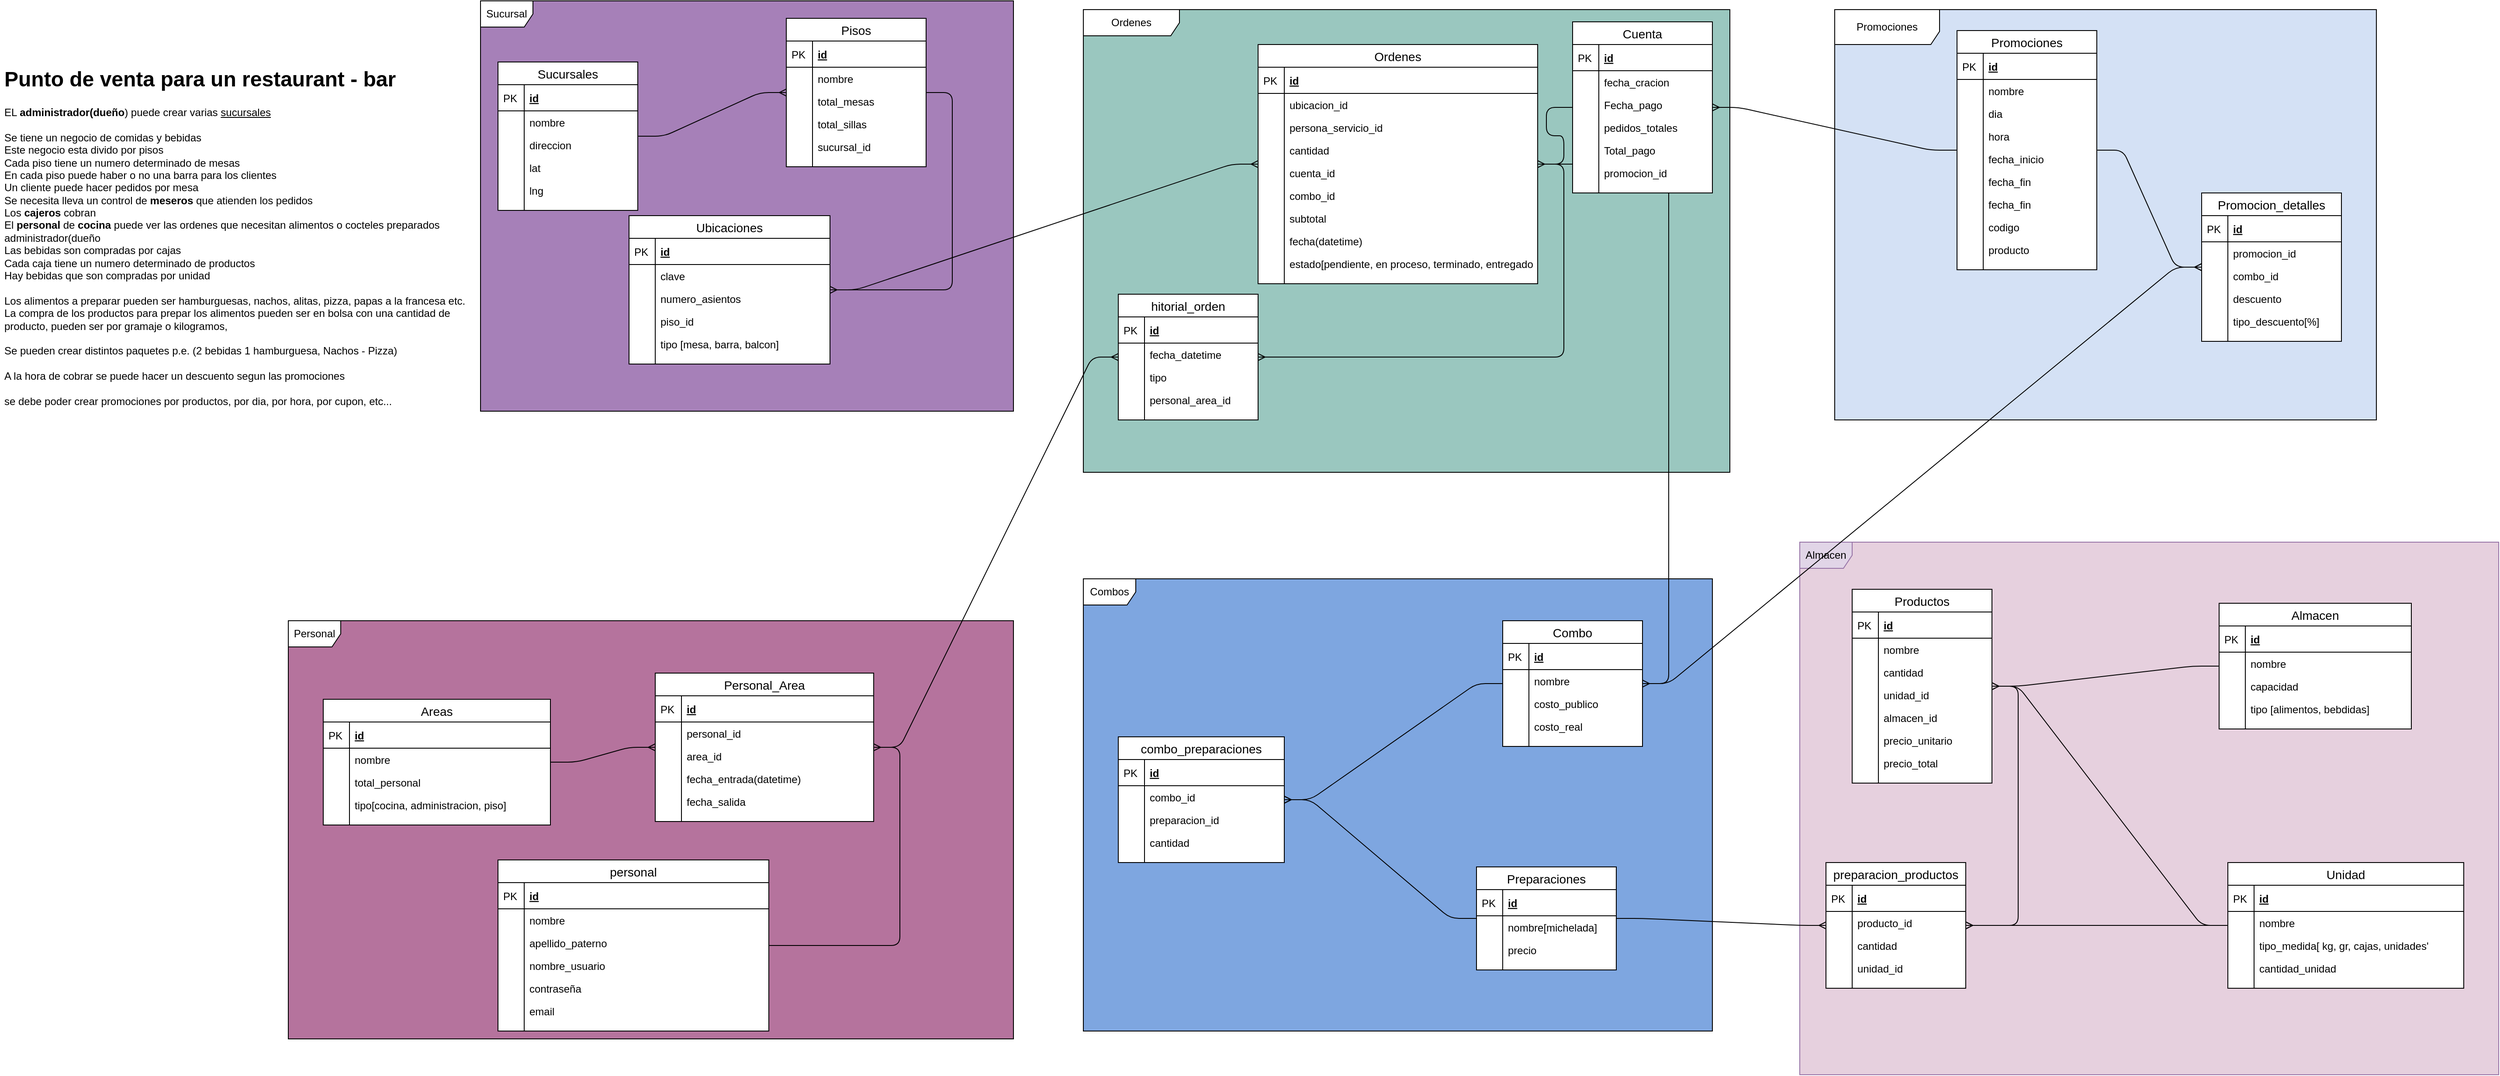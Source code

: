 <mxfile version="12.9.9" type="github" pages="2">
  <diagram id="22Rfq7sdHzUxJZpbqbyE" name="Page-1">
    <mxGraphModel dx="1724" dy="2078" grid="1" gridSize="10" guides="1" tooltips="1" connect="1" arrows="1" fold="1" page="1" pageScale="1" pageWidth="850" pageHeight="1100" math="0" shadow="0">
      <root>
        <mxCell id="0" />
        <mxCell id="1" parent="0" />
        <mxCell id="GpSslrUxPL41SBFhDHi3-8" value="Ordenes" style="shape=umlFrame;whiteSpace=wrap;html=1;swimlaneFillColor=#9AC7BF;width=110;height=30;" vertex="1" parent="1">
          <mxGeometry x="1290" width="740" height="530" as="geometry" />
        </mxCell>
        <mxCell id="GpSslrUxPL41SBFhDHi3-7" value="Combos" style="shape=umlFrame;whiteSpace=wrap;html=1;swimlaneFillColor=#7EA6E0;" vertex="1" parent="1">
          <mxGeometry x="1290" y="652" width="720" height="518" as="geometry" />
        </mxCell>
        <mxCell id="GpSslrUxPL41SBFhDHi3-6" value="Promociones" style="shape=umlFrame;whiteSpace=wrap;html=1;swimlaneFillColor=#D4E1F5;width=120;height=40;" vertex="1" parent="1">
          <mxGeometry x="2150" width="620" height="470" as="geometry" />
        </mxCell>
        <mxCell id="GpSslrUxPL41SBFhDHi3-5" value="Sucursal" style="shape=umlFrame;whiteSpace=wrap;html=1;swimlaneFillColor=#A680B8;" vertex="1" parent="1">
          <mxGeometry x="600" y="-10" width="610" height="470" as="geometry" />
        </mxCell>
        <mxCell id="GpSslrUxPL41SBFhDHi3-4" value="Personal" style="shape=umlFrame;whiteSpace=wrap;html=1;swimlaneFillColor=#B5739D;" vertex="1" parent="1">
          <mxGeometry x="380" y="700" width="830" height="479" as="geometry" />
        </mxCell>
        <mxCell id="GpSslrUxPL41SBFhDHi3-1" value="Almacen" style="shape=umlFrame;whiteSpace=wrap;html=1;fillColor=#e1d5e7;strokeColor=#9673a6;swimlaneFillColor=#E6D0DE;" vertex="1" parent="1">
          <mxGeometry x="2110" y="610" width="800" height="610" as="geometry" />
        </mxCell>
        <mxCell id="jaMzt_0cr2T9Gw3YiFE0-1" value="&lt;h1&gt;Punto de venta para un restaurant - bar&lt;/h1&gt;&lt;div&gt;EL &lt;b&gt;administrador(dueño&lt;/b&gt;) puede crear varias &lt;u&gt;sucursales&lt;/u&gt;&lt;/div&gt;&lt;div&gt;&lt;br&gt;&lt;/div&gt;&lt;div&gt;Se tiene un negocio de comidas y bebidas&lt;br&gt;Este negocio esta divido por pisos&lt;br&gt;Cada piso tiene un numero determinado de mesas&lt;br&gt;En cada piso puede haber o no una barra para los clientes&lt;br&gt;Un cliente puede hacer pedidos por mesa&lt;/div&gt;&lt;div&gt;Se necesita lleva un control de &lt;b&gt;meseros&lt;/b&gt; que atienden los pedidos&lt;/div&gt;&lt;div&gt;Los &lt;b&gt;cajeros&lt;/b&gt; cobran&lt;br&gt;El &lt;b&gt;personal&lt;/b&gt; de &lt;b&gt;cocina&lt;/b&gt; puede ver las ordenes que necesitan alimentos o cocteles preparados&lt;/div&gt;&lt;div&gt;administrador(dueño&lt;/div&gt;&lt;div&gt;Las bebidas son compradas por cajas&lt;/div&gt;&lt;div&gt;Cada caja tiene un numero determinado de productos&lt;/div&gt;&lt;div&gt;Hay bebidas que son compradas por unidad&lt;/div&gt;&lt;div&gt;&lt;br&gt;&lt;/div&gt;&lt;div&gt;Los alimentos a preparar pueden ser hamburguesas, nachos, alitas, pizza, papas a la francesa etc.&lt;/div&gt;&lt;div&gt;La compra de los productos para prepar los alimentos pueden ser en bolsa con una cantidad de producto, pueden ser por gramaje o kilogramos, &lt;br&gt;&lt;/div&gt;&lt;div&gt;&lt;br&gt;&lt;/div&gt;&lt;div&gt;Se pueden crear distintos paquetes p.e. (2 bebidas 1 hamburguesa, Nachos - Pizza)&lt;/div&gt;&lt;div&gt;&lt;br&gt;&lt;/div&gt;&lt;div&gt;A la hora de cobrar se puede hacer un descuento segun las promociones&lt;br&gt;&lt;br&gt;se debe poder crear promociones por productos, por dia, por hora, por cupon, etc...&lt;br&gt;&lt;br&gt;&lt;br&gt;&lt;/div&gt;" style="text;html=1;strokeColor=none;fillColor=none;spacing=5;spacingTop=-20;whiteSpace=wrap;overflow=hidden;rounded=0;" parent="1" vertex="1">
          <mxGeometry x="50" y="60" width="570" height="450" as="geometry" />
        </mxCell>
        <mxCell id="jaMzt_0cr2T9Gw3YiFE0-28" value="" style="edgeStyle=entityRelationEdgeStyle;fontSize=12;html=1;endArrow=ERmany;" parent="1" source="jaMzt_0cr2T9Gw3YiFE0-2" target="jaMzt_0cr2T9Gw3YiFE0-15" edge="1">
          <mxGeometry width="100" height="100" relative="1" as="geometry">
            <mxPoint x="810" y="380" as="sourcePoint" />
            <mxPoint x="910" y="280" as="targetPoint" />
          </mxGeometry>
        </mxCell>
        <mxCell id="jaMzt_0cr2T9Gw3YiFE0-40" value="" style="edgeStyle=entityRelationEdgeStyle;fontSize=12;html=1;endArrow=ERmany;" parent="1" source="jaMzt_0cr2T9Gw3YiFE0-15" target="jaMzt_0cr2T9Gw3YiFE0-29" edge="1">
          <mxGeometry width="100" height="100" relative="1" as="geometry">
            <mxPoint x="1090" y="380" as="sourcePoint" />
            <mxPoint x="1190" y="280" as="targetPoint" />
          </mxGeometry>
        </mxCell>
        <mxCell id="jaMzt_0cr2T9Gw3YiFE0-68" value="" style="edgeStyle=entityRelationEdgeStyle;fontSize=12;html=1;endArrow=ERmany;" parent="1" source="jaMzt_0cr2T9Gw3YiFE0-57" target="jaMzt_0cr2T9Gw3YiFE0-103" edge="1">
          <mxGeometry width="100" height="100" relative="1" as="geometry">
            <mxPoint x="1640" y="440" as="sourcePoint" />
            <mxPoint x="1190" y="280" as="targetPoint" />
          </mxGeometry>
        </mxCell>
        <mxCell id="jaMzt_0cr2T9Gw3YiFE0-97" value="" style="edgeStyle=entityRelationEdgeStyle;fontSize=12;html=1;endArrow=ERmany;" parent="1" source="jaMzt_0cr2T9Gw3YiFE0-69" target="jaMzt_0cr2T9Gw3YiFE0-86" edge="1">
          <mxGeometry width="100" height="100" relative="1" as="geometry">
            <mxPoint x="1150" y="450" as="sourcePoint" />
            <mxPoint x="1050" y="630" as="targetPoint" />
          </mxGeometry>
        </mxCell>
        <mxCell id="jaMzt_0cr2T9Gw3YiFE0-114" value="" style="edgeStyle=entityRelationEdgeStyle;fontSize=12;html=1;endArrow=ERmany;" parent="1" source="jaMzt_0cr2T9Gw3YiFE0-29" target="jaMzt_0cr2T9Gw3YiFE0-103" edge="1">
          <mxGeometry width="100" height="100" relative="1" as="geometry">
            <mxPoint x="1410" y="300" as="sourcePoint" />
            <mxPoint x="1510" y="200" as="targetPoint" />
          </mxGeometry>
        </mxCell>
        <mxCell id="jaMzt_0cr2T9Gw3YiFE0-115" value="" style="edgeStyle=entityRelationEdgeStyle;fontSize=12;html=1;endArrow=ERmany;" parent="1" source="jaMzt_0cr2T9Gw3YiFE0-103" target="PqrvAoR6oRC5jQz1uSf7-162" edge="1">
          <mxGeometry width="100" height="100" relative="1" as="geometry">
            <mxPoint x="1230" y="360" as="sourcePoint" />
            <mxPoint x="1510" y="200" as="targetPoint" />
          </mxGeometry>
        </mxCell>
        <mxCell id="PqrvAoR6oRC5jQz1uSf7-12" value="" style="edgeStyle=entityRelationEdgeStyle;fontSize=12;html=1;endArrow=ERmany;" parent="1" source="PqrvAoR6oRC5jQz1uSf7-1" target="jaMzt_0cr2T9Gw3YiFE0-116" edge="1">
          <mxGeometry width="100" height="100" relative="1" as="geometry">
            <mxPoint x="1690" y="420" as="sourcePoint" />
            <mxPoint x="1790" y="320" as="targetPoint" />
          </mxGeometry>
        </mxCell>
        <mxCell id="PqrvAoR6oRC5jQz1uSf7-26" value="" style="edgeStyle=entityRelationEdgeStyle;fontSize=12;html=1;endArrow=ERmany;" parent="1" source="PqrvAoR6oRC5jQz1uSf7-13" target="jaMzt_0cr2T9Gw3YiFE0-116" edge="1">
          <mxGeometry width="100" height="100" relative="1" as="geometry">
            <mxPoint x="1870" y="650" as="sourcePoint" />
            <mxPoint x="1970" y="550" as="targetPoint" />
          </mxGeometry>
        </mxCell>
        <mxCell id="PqrvAoR6oRC5jQz1uSf7-42" value="" style="edgeStyle=entityRelationEdgeStyle;fontSize=12;html=1;endArrow=ERmany;" parent="1" source="jaMzt_0cr2T9Gw3YiFE0-103" target="PqrvAoR6oRC5jQz1uSf7-78" edge="1">
          <mxGeometry width="100" height="100" relative="1" as="geometry">
            <mxPoint x="1720" y="630" as="sourcePoint" />
            <mxPoint x="1480.0" y="782" as="targetPoint" />
          </mxGeometry>
        </mxCell>
        <mxCell id="PqrvAoR6oRC5jQz1uSf7-54" value="" style="edgeStyle=entityRelationEdgeStyle;fontSize=12;html=1;endArrow=ERmany;" parent="1" source="PqrvAoR6oRC5jQz1uSf7-78" target="PqrvAoR6oRC5jQz1uSf7-89" edge="1">
          <mxGeometry width="100" height="100" relative="1" as="geometry">
            <mxPoint x="1480" y="1000" as="sourcePoint" />
            <mxPoint x="1860" y="450" as="targetPoint" />
          </mxGeometry>
        </mxCell>
        <mxCell id="PqrvAoR6oRC5jQz1uSf7-55" value="" style="edgeStyle=entityRelationEdgeStyle;fontSize=12;html=1;endArrow=ERmany;" parent="1" source="jaMzt_0cr2T9Gw3YiFE0-116" target="PqrvAoR6oRC5jQz1uSf7-102" edge="1">
          <mxGeometry width="100" height="100" relative="1" as="geometry">
            <mxPoint x="1720" y="690" as="sourcePoint" />
            <mxPoint x="1820" y="590" as="targetPoint" />
          </mxGeometry>
        </mxCell>
        <mxCell id="PqrvAoR6oRC5jQz1uSf7-58" value="" style="edgeStyle=entityRelationEdgeStyle;fontSize=12;html=1;endArrow=ERmany;" parent="1" source="PqrvAoR6oRC5jQz1uSf7-1" target="PqrvAoR6oRC5jQz1uSf7-102" edge="1">
          <mxGeometry width="100" height="100" relative="1" as="geometry">
            <mxPoint x="1930" y="810" as="sourcePoint" />
            <mxPoint x="2030" y="710" as="targetPoint" />
          </mxGeometry>
        </mxCell>
        <mxCell id="PqrvAoR6oRC5jQz1uSf7-114" value="" style="edgeStyle=entityRelationEdgeStyle;fontSize=12;html=1;endArrow=ERmany;" parent="1" source="PqrvAoR6oRC5jQz1uSf7-43" target="PqrvAoR6oRC5jQz1uSf7-102" edge="1">
          <mxGeometry width="100" height="100" relative="1" as="geometry">
            <mxPoint x="2080" y="920" as="sourcePoint" />
            <mxPoint x="2180" y="820" as="targetPoint" />
          </mxGeometry>
        </mxCell>
        <mxCell id="PqrvAoR6oRC5jQz1uSf7-119" value="" style="edgeStyle=entityRelationEdgeStyle;fontSize=12;html=1;endArrow=ERmany;" parent="1" source="PqrvAoR6oRC5jQz1uSf7-43" target="PqrvAoR6oRC5jQz1uSf7-89" edge="1">
          <mxGeometry width="100" height="100" relative="1" as="geometry">
            <mxPoint x="1880" y="690" as="sourcePoint" />
            <mxPoint x="1980" y="590" as="targetPoint" />
          </mxGeometry>
        </mxCell>
        <mxCell id="PqrvAoR6oRC5jQz1uSf7-135" value="" style="edgeStyle=entityRelationEdgeStyle;fontSize=12;html=1;endArrow=ERmany;" parent="1" source="PqrvAoR6oRC5jQz1uSf7-59" target="PqrvAoR6oRC5jQz1uSf7-122" edge="1">
          <mxGeometry width="100" height="100" relative="1" as="geometry">
            <mxPoint x="1950" y="370" as="sourcePoint" />
            <mxPoint x="2050" y="270" as="targetPoint" />
          </mxGeometry>
        </mxCell>
        <mxCell id="PqrvAoR6oRC5jQz1uSf7-136" value="" style="edgeStyle=entityRelationEdgeStyle;fontSize=12;html=1;endArrow=ERmany;" parent="1" source="PqrvAoR6oRC5jQz1uSf7-78" target="PqrvAoR6oRC5jQz1uSf7-122" edge="1">
          <mxGeometry width="100" height="100" relative="1" as="geometry">
            <mxPoint x="1950" y="370" as="sourcePoint" />
            <mxPoint x="2050" y="270" as="targetPoint" />
          </mxGeometry>
        </mxCell>
        <mxCell id="PqrvAoR6oRC5jQz1uSf7-139" value="" style="edgeStyle=entityRelationEdgeStyle;fontSize=12;html=1;endArrow=ERmany;" parent="1" source="PqrvAoR6oRC5jQz1uSf7-59" target="jaMzt_0cr2T9Gw3YiFE0-57" edge="1">
          <mxGeometry width="100" height="100" relative="1" as="geometry">
            <mxPoint x="1800" y="310" as="sourcePoint" />
            <mxPoint x="1900" y="210" as="targetPoint" />
          </mxGeometry>
        </mxCell>
        <mxCell id="PqrvAoR6oRC5jQz1uSf7-161" value="" style="edgeStyle=entityRelationEdgeStyle;fontSize=12;html=1;endArrow=ERmany;" parent="1" source="PqrvAoR6oRC5jQz1uSf7-150" target="jaMzt_0cr2T9Gw3YiFE0-86" edge="1">
          <mxGeometry width="100" height="100" relative="1" as="geometry">
            <mxPoint x="950" y="660" as="sourcePoint" />
            <mxPoint x="1050" y="560" as="targetPoint" />
          </mxGeometry>
        </mxCell>
        <mxCell id="PqrvAoR6oRC5jQz1uSf7-173" value="" style="edgeStyle=entityRelationEdgeStyle;fontSize=12;html=1;endArrow=ERmany;" parent="1" source="jaMzt_0cr2T9Gw3YiFE0-86" target="PqrvAoR6oRC5jQz1uSf7-162" edge="1">
          <mxGeometry width="100" height="100" relative="1" as="geometry">
            <mxPoint x="1270" y="530" as="sourcePoint" />
            <mxPoint x="1370" y="430" as="targetPoint" />
          </mxGeometry>
        </mxCell>
        <mxCell id="PqrvAoR6oRC5jQz1uSf7-1" value="Unidad" style="swimlane;fontStyle=0;childLayout=stackLayout;horizontal=1;startSize=26;horizontalStack=0;resizeParent=1;resizeParentMax=0;resizeLast=0;collapsible=1;marginBottom=0;align=center;fontSize=14;swimlaneFillColor=#ffffff;" parent="1" vertex="1">
          <mxGeometry x="2600" y="977" width="270" height="144" as="geometry" />
        </mxCell>
        <mxCell id="PqrvAoR6oRC5jQz1uSf7-2" value="id" style="shape=partialRectangle;top=0;left=0;right=0;bottom=1;align=left;verticalAlign=middle;fillColor=none;spacingLeft=34;spacingRight=4;overflow=hidden;rotatable=0;points=[[0,0.5],[1,0.5]];portConstraint=eastwest;dropTarget=0;fontStyle=5;fontSize=12;" parent="PqrvAoR6oRC5jQz1uSf7-1" vertex="1">
          <mxGeometry y="26" width="270" height="30" as="geometry" />
        </mxCell>
        <mxCell id="PqrvAoR6oRC5jQz1uSf7-3" value="PK" style="shape=partialRectangle;top=0;left=0;bottom=0;fillColor=none;align=left;verticalAlign=middle;spacingLeft=4;spacingRight=4;overflow=hidden;rotatable=0;points=[];portConstraint=eastwest;part=1;fontSize=12;" parent="PqrvAoR6oRC5jQz1uSf7-2" vertex="1" connectable="0">
          <mxGeometry width="30" height="30" as="geometry" />
        </mxCell>
        <mxCell id="PqrvAoR6oRC5jQz1uSf7-4" value="nombre" style="shape=partialRectangle;top=0;left=0;right=0;bottom=0;align=left;verticalAlign=top;fillColor=none;spacingLeft=34;spacingRight=4;overflow=hidden;rotatable=0;points=[[0,0.5],[1,0.5]];portConstraint=eastwest;dropTarget=0;fontSize=12;" parent="PqrvAoR6oRC5jQz1uSf7-1" vertex="1">
          <mxGeometry y="56" width="270" height="26" as="geometry" />
        </mxCell>
        <mxCell id="PqrvAoR6oRC5jQz1uSf7-5" value="" style="shape=partialRectangle;top=0;left=0;bottom=0;fillColor=none;align=left;verticalAlign=top;spacingLeft=4;spacingRight=4;overflow=hidden;rotatable=0;points=[];portConstraint=eastwest;part=1;fontSize=12;" parent="PqrvAoR6oRC5jQz1uSf7-4" vertex="1" connectable="0">
          <mxGeometry width="30" height="26" as="geometry" />
        </mxCell>
        <mxCell id="PqrvAoR6oRC5jQz1uSf7-6" value="tipo_medida[ kg, gr, cajas, unidades&#39;" style="shape=partialRectangle;top=0;left=0;right=0;bottom=0;align=left;verticalAlign=top;fillColor=none;spacingLeft=34;spacingRight=4;overflow=hidden;rotatable=0;points=[[0,0.5],[1,0.5]];portConstraint=eastwest;dropTarget=0;fontSize=12;" parent="PqrvAoR6oRC5jQz1uSf7-1" vertex="1">
          <mxGeometry y="82" width="270" height="26" as="geometry" />
        </mxCell>
        <mxCell id="PqrvAoR6oRC5jQz1uSf7-7" value="" style="shape=partialRectangle;top=0;left=0;bottom=0;fillColor=none;align=left;verticalAlign=top;spacingLeft=4;spacingRight=4;overflow=hidden;rotatable=0;points=[];portConstraint=eastwest;part=1;fontSize=12;" parent="PqrvAoR6oRC5jQz1uSf7-6" vertex="1" connectable="0">
          <mxGeometry width="30" height="26" as="geometry" />
        </mxCell>
        <mxCell id="PqrvAoR6oRC5jQz1uSf7-8" value="cantidad_unidad" style="shape=partialRectangle;top=0;left=0;right=0;bottom=0;align=left;verticalAlign=top;fillColor=none;spacingLeft=34;spacingRight=4;overflow=hidden;rotatable=0;points=[[0,0.5],[1,0.5]];portConstraint=eastwest;dropTarget=0;fontSize=12;" parent="PqrvAoR6oRC5jQz1uSf7-1" vertex="1">
          <mxGeometry y="108" width="270" height="26" as="geometry" />
        </mxCell>
        <mxCell id="PqrvAoR6oRC5jQz1uSf7-9" value="" style="shape=partialRectangle;top=0;left=0;bottom=0;fillColor=none;align=left;verticalAlign=top;spacingLeft=4;spacingRight=4;overflow=hidden;rotatable=0;points=[];portConstraint=eastwest;part=1;fontSize=12;" parent="PqrvAoR6oRC5jQz1uSf7-8" vertex="1" connectable="0">
          <mxGeometry width="30" height="26" as="geometry" />
        </mxCell>
        <mxCell id="PqrvAoR6oRC5jQz1uSf7-10" value="" style="shape=partialRectangle;top=0;left=0;right=0;bottom=0;align=left;verticalAlign=top;fillColor=none;spacingLeft=34;spacingRight=4;overflow=hidden;rotatable=0;points=[[0,0.5],[1,0.5]];portConstraint=eastwest;dropTarget=0;fontSize=12;" parent="PqrvAoR6oRC5jQz1uSf7-1" vertex="1">
          <mxGeometry y="134" width="270" height="10" as="geometry" />
        </mxCell>
        <mxCell id="PqrvAoR6oRC5jQz1uSf7-11" value="" style="shape=partialRectangle;top=0;left=0;bottom=0;fillColor=none;align=left;verticalAlign=top;spacingLeft=4;spacingRight=4;overflow=hidden;rotatable=0;points=[];portConstraint=eastwest;part=1;fontSize=12;" parent="PqrvAoR6oRC5jQz1uSf7-10" vertex="1" connectable="0">
          <mxGeometry width="30" height="10" as="geometry" />
        </mxCell>
        <mxCell id="jaMzt_0cr2T9Gw3YiFE0-116" value="Productos" style="swimlane;fontStyle=0;childLayout=stackLayout;horizontal=1;startSize=26;horizontalStack=0;resizeParent=1;resizeParentMax=0;resizeLast=0;collapsible=1;marginBottom=0;align=center;fontSize=14;swimlaneFillColor=#ffffff;" parent="1" vertex="1">
          <mxGeometry x="2170" y="664" width="160" height="222" as="geometry" />
        </mxCell>
        <mxCell id="jaMzt_0cr2T9Gw3YiFE0-117" value="id" style="shape=partialRectangle;top=0;left=0;right=0;bottom=1;align=left;verticalAlign=middle;fillColor=none;spacingLeft=34;spacingRight=4;overflow=hidden;rotatable=0;points=[[0,0.5],[1,0.5]];portConstraint=eastwest;dropTarget=0;fontStyle=5;fontSize=12;" parent="jaMzt_0cr2T9Gw3YiFE0-116" vertex="1">
          <mxGeometry y="26" width="160" height="30" as="geometry" />
        </mxCell>
        <mxCell id="jaMzt_0cr2T9Gw3YiFE0-118" value="PK" style="shape=partialRectangle;top=0;left=0;bottom=0;fillColor=none;align=left;verticalAlign=middle;spacingLeft=4;spacingRight=4;overflow=hidden;rotatable=0;points=[];portConstraint=eastwest;part=1;fontSize=12;" parent="jaMzt_0cr2T9Gw3YiFE0-117" vertex="1" connectable="0">
          <mxGeometry width="30" height="30" as="geometry" />
        </mxCell>
        <mxCell id="jaMzt_0cr2T9Gw3YiFE0-119" value="nombre" style="shape=partialRectangle;top=0;left=0;right=0;bottom=0;align=left;verticalAlign=top;fillColor=none;spacingLeft=34;spacingRight=4;overflow=hidden;rotatable=0;points=[[0,0.5],[1,0.5]];portConstraint=eastwest;dropTarget=0;fontSize=12;" parent="jaMzt_0cr2T9Gw3YiFE0-116" vertex="1">
          <mxGeometry y="56" width="160" height="26" as="geometry" />
        </mxCell>
        <mxCell id="jaMzt_0cr2T9Gw3YiFE0-120" value="" style="shape=partialRectangle;top=0;left=0;bottom=0;fillColor=none;align=left;verticalAlign=top;spacingLeft=4;spacingRight=4;overflow=hidden;rotatable=0;points=[];portConstraint=eastwest;part=1;fontSize=12;" parent="jaMzt_0cr2T9Gw3YiFE0-119" vertex="1" connectable="0">
          <mxGeometry width="30" height="26" as="geometry" />
        </mxCell>
        <mxCell id="jaMzt_0cr2T9Gw3YiFE0-121" value="cantidad" style="shape=partialRectangle;top=0;left=0;right=0;bottom=0;align=left;verticalAlign=top;fillColor=none;spacingLeft=34;spacingRight=4;overflow=hidden;rotatable=0;points=[[0,0.5],[1,0.5]];portConstraint=eastwest;dropTarget=0;fontSize=12;" parent="jaMzt_0cr2T9Gw3YiFE0-116" vertex="1">
          <mxGeometry y="82" width="160" height="26" as="geometry" />
        </mxCell>
        <mxCell id="jaMzt_0cr2T9Gw3YiFE0-122" value="" style="shape=partialRectangle;top=0;left=0;bottom=0;fillColor=none;align=left;verticalAlign=top;spacingLeft=4;spacingRight=4;overflow=hidden;rotatable=0;points=[];portConstraint=eastwest;part=1;fontSize=12;" parent="jaMzt_0cr2T9Gw3YiFE0-121" vertex="1" connectable="0">
          <mxGeometry width="30" height="26" as="geometry" />
        </mxCell>
        <mxCell id="jaMzt_0cr2T9Gw3YiFE0-123" value="unidad_id" style="shape=partialRectangle;top=0;left=0;right=0;bottom=0;align=left;verticalAlign=top;fillColor=none;spacingLeft=34;spacingRight=4;overflow=hidden;rotatable=0;points=[[0,0.5],[1,0.5]];portConstraint=eastwest;dropTarget=0;fontSize=12;" parent="jaMzt_0cr2T9Gw3YiFE0-116" vertex="1">
          <mxGeometry y="108" width="160" height="26" as="geometry" />
        </mxCell>
        <mxCell id="jaMzt_0cr2T9Gw3YiFE0-124" value="" style="shape=partialRectangle;top=0;left=0;bottom=0;fillColor=none;align=left;verticalAlign=top;spacingLeft=4;spacingRight=4;overflow=hidden;rotatable=0;points=[];portConstraint=eastwest;part=1;fontSize=12;" parent="jaMzt_0cr2T9Gw3YiFE0-123" vertex="1" connectable="0">
          <mxGeometry width="30" height="26" as="geometry" />
        </mxCell>
        <mxCell id="PqrvAoR6oRC5jQz1uSf7-24" value="almacen_id" style="shape=partialRectangle;top=0;left=0;right=0;bottom=0;align=left;verticalAlign=top;fillColor=none;spacingLeft=34;spacingRight=4;overflow=hidden;rotatable=0;points=[[0,0.5],[1,0.5]];portConstraint=eastwest;dropTarget=0;fontSize=12;" parent="jaMzt_0cr2T9Gw3YiFE0-116" vertex="1">
          <mxGeometry y="134" width="160" height="26" as="geometry" />
        </mxCell>
        <mxCell id="PqrvAoR6oRC5jQz1uSf7-25" value="" style="shape=partialRectangle;top=0;left=0;bottom=0;fillColor=none;align=left;verticalAlign=top;spacingLeft=4;spacingRight=4;overflow=hidden;rotatable=0;points=[];portConstraint=eastwest;part=1;fontSize=12;" parent="PqrvAoR6oRC5jQz1uSf7-24" vertex="1" connectable="0">
          <mxGeometry width="30" height="26" as="geometry" />
        </mxCell>
        <mxCell id="PqrvAoR6oRC5jQz1uSf7-115" value="precio_unitario" style="shape=partialRectangle;top=0;left=0;right=0;bottom=0;align=left;verticalAlign=top;fillColor=none;spacingLeft=34;spacingRight=4;overflow=hidden;rotatable=0;points=[[0,0.5],[1,0.5]];portConstraint=eastwest;dropTarget=0;fontSize=12;" parent="jaMzt_0cr2T9Gw3YiFE0-116" vertex="1">
          <mxGeometry y="160" width="160" height="26" as="geometry" />
        </mxCell>
        <mxCell id="PqrvAoR6oRC5jQz1uSf7-116" value="" style="shape=partialRectangle;top=0;left=0;bottom=0;fillColor=none;align=left;verticalAlign=top;spacingLeft=4;spacingRight=4;overflow=hidden;rotatable=0;points=[];portConstraint=eastwest;part=1;fontSize=12;" parent="PqrvAoR6oRC5jQz1uSf7-115" vertex="1" connectable="0">
          <mxGeometry width="30" height="26" as="geometry" />
        </mxCell>
        <mxCell id="PqrvAoR6oRC5jQz1uSf7-117" value="precio_total" style="shape=partialRectangle;top=0;left=0;right=0;bottom=0;align=left;verticalAlign=top;fillColor=none;spacingLeft=34;spacingRight=4;overflow=hidden;rotatable=0;points=[[0,0.5],[1,0.5]];portConstraint=eastwest;dropTarget=0;fontSize=12;" parent="jaMzt_0cr2T9Gw3YiFE0-116" vertex="1">
          <mxGeometry y="186" width="160" height="26" as="geometry" />
        </mxCell>
        <mxCell id="PqrvAoR6oRC5jQz1uSf7-118" value="" style="shape=partialRectangle;top=0;left=0;bottom=0;fillColor=none;align=left;verticalAlign=top;spacingLeft=4;spacingRight=4;overflow=hidden;rotatable=0;points=[];portConstraint=eastwest;part=1;fontSize=12;" parent="PqrvAoR6oRC5jQz1uSf7-117" vertex="1" connectable="0">
          <mxGeometry width="30" height="26" as="geometry" />
        </mxCell>
        <mxCell id="jaMzt_0cr2T9Gw3YiFE0-125" value="" style="shape=partialRectangle;top=0;left=0;right=0;bottom=0;align=left;verticalAlign=top;fillColor=none;spacingLeft=34;spacingRight=4;overflow=hidden;rotatable=0;points=[[0,0.5],[1,0.5]];portConstraint=eastwest;dropTarget=0;fontSize=12;" parent="jaMzt_0cr2T9Gw3YiFE0-116" vertex="1">
          <mxGeometry y="212" width="160" height="10" as="geometry" />
        </mxCell>
        <mxCell id="jaMzt_0cr2T9Gw3YiFE0-126" value="" style="shape=partialRectangle;top=0;left=0;bottom=0;fillColor=none;align=left;verticalAlign=top;spacingLeft=4;spacingRight=4;overflow=hidden;rotatable=0;points=[];portConstraint=eastwest;part=1;fontSize=12;" parent="jaMzt_0cr2T9Gw3YiFE0-125" vertex="1" connectable="0">
          <mxGeometry width="30" height="10" as="geometry" />
        </mxCell>
        <mxCell id="PqrvAoR6oRC5jQz1uSf7-13" value="Almacen" style="swimlane;fontStyle=0;childLayout=stackLayout;horizontal=1;startSize=26;horizontalStack=0;resizeParent=1;resizeParentMax=0;resizeLast=0;collapsible=1;marginBottom=0;align=center;fontSize=14;swimlaneFillColor=#ffffff;" parent="1" vertex="1">
          <mxGeometry x="2590" y="680" width="220" height="144" as="geometry" />
        </mxCell>
        <mxCell id="PqrvAoR6oRC5jQz1uSf7-14" value="id" style="shape=partialRectangle;top=0;left=0;right=0;bottom=1;align=left;verticalAlign=middle;fillColor=none;spacingLeft=34;spacingRight=4;overflow=hidden;rotatable=0;points=[[0,0.5],[1,0.5]];portConstraint=eastwest;dropTarget=0;fontStyle=5;fontSize=12;" parent="PqrvAoR6oRC5jQz1uSf7-13" vertex="1">
          <mxGeometry y="26" width="220" height="30" as="geometry" />
        </mxCell>
        <mxCell id="PqrvAoR6oRC5jQz1uSf7-15" value="PK" style="shape=partialRectangle;top=0;left=0;bottom=0;fillColor=none;align=left;verticalAlign=middle;spacingLeft=4;spacingRight=4;overflow=hidden;rotatable=0;points=[];portConstraint=eastwest;part=1;fontSize=12;" parent="PqrvAoR6oRC5jQz1uSf7-14" vertex="1" connectable="0">
          <mxGeometry width="30" height="30" as="geometry" />
        </mxCell>
        <mxCell id="PqrvAoR6oRC5jQz1uSf7-16" value="nombre" style="shape=partialRectangle;top=0;left=0;right=0;bottom=0;align=left;verticalAlign=top;fillColor=none;spacingLeft=34;spacingRight=4;overflow=hidden;rotatable=0;points=[[0,0.5],[1,0.5]];portConstraint=eastwest;dropTarget=0;fontSize=12;" parent="PqrvAoR6oRC5jQz1uSf7-13" vertex="1">
          <mxGeometry y="56" width="220" height="26" as="geometry" />
        </mxCell>
        <mxCell id="PqrvAoR6oRC5jQz1uSf7-17" value="" style="shape=partialRectangle;top=0;left=0;bottom=0;fillColor=none;align=left;verticalAlign=top;spacingLeft=4;spacingRight=4;overflow=hidden;rotatable=0;points=[];portConstraint=eastwest;part=1;fontSize=12;" parent="PqrvAoR6oRC5jQz1uSf7-16" vertex="1" connectable="0">
          <mxGeometry width="30" height="26" as="geometry" />
        </mxCell>
        <mxCell id="PqrvAoR6oRC5jQz1uSf7-18" value="capacidad" style="shape=partialRectangle;top=0;left=0;right=0;bottom=0;align=left;verticalAlign=top;fillColor=none;spacingLeft=34;spacingRight=4;overflow=hidden;rotatable=0;points=[[0,0.5],[1,0.5]];portConstraint=eastwest;dropTarget=0;fontSize=12;" parent="PqrvAoR6oRC5jQz1uSf7-13" vertex="1">
          <mxGeometry y="82" width="220" height="26" as="geometry" />
        </mxCell>
        <mxCell id="PqrvAoR6oRC5jQz1uSf7-19" value="" style="shape=partialRectangle;top=0;left=0;bottom=0;fillColor=none;align=left;verticalAlign=top;spacingLeft=4;spacingRight=4;overflow=hidden;rotatable=0;points=[];portConstraint=eastwest;part=1;fontSize=12;" parent="PqrvAoR6oRC5jQz1uSf7-18" vertex="1" connectable="0">
          <mxGeometry width="30" height="26" as="geometry" />
        </mxCell>
        <mxCell id="PqrvAoR6oRC5jQz1uSf7-20" value="tipo [alimentos, bebdidas]" style="shape=partialRectangle;top=0;left=0;right=0;bottom=0;align=left;verticalAlign=top;fillColor=none;spacingLeft=34;spacingRight=4;overflow=hidden;rotatable=0;points=[[0,0.5],[1,0.5]];portConstraint=eastwest;dropTarget=0;fontSize=12;" parent="PqrvAoR6oRC5jQz1uSf7-13" vertex="1">
          <mxGeometry y="108" width="220" height="26" as="geometry" />
        </mxCell>
        <mxCell id="PqrvAoR6oRC5jQz1uSf7-21" value="" style="shape=partialRectangle;top=0;left=0;bottom=0;fillColor=none;align=left;verticalAlign=top;spacingLeft=4;spacingRight=4;overflow=hidden;rotatable=0;points=[];portConstraint=eastwest;part=1;fontSize=12;" parent="PqrvAoR6oRC5jQz1uSf7-20" vertex="1" connectable="0">
          <mxGeometry width="30" height="26" as="geometry" />
        </mxCell>
        <mxCell id="PqrvAoR6oRC5jQz1uSf7-22" value="" style="shape=partialRectangle;top=0;left=0;right=0;bottom=0;align=left;verticalAlign=top;fillColor=none;spacingLeft=34;spacingRight=4;overflow=hidden;rotatable=0;points=[[0,0.5],[1,0.5]];portConstraint=eastwest;dropTarget=0;fontSize=12;" parent="PqrvAoR6oRC5jQz1uSf7-13" vertex="1">
          <mxGeometry y="134" width="220" height="10" as="geometry" />
        </mxCell>
        <mxCell id="PqrvAoR6oRC5jQz1uSf7-23" value="" style="shape=partialRectangle;top=0;left=0;bottom=0;fillColor=none;align=left;verticalAlign=top;spacingLeft=4;spacingRight=4;overflow=hidden;rotatable=0;points=[];portConstraint=eastwest;part=1;fontSize=12;" parent="PqrvAoR6oRC5jQz1uSf7-22" vertex="1" connectable="0">
          <mxGeometry width="30" height="10" as="geometry" />
        </mxCell>
        <mxCell id="PqrvAoR6oRC5jQz1uSf7-102" value="preparacion_productos" style="swimlane;fontStyle=0;childLayout=stackLayout;horizontal=1;startSize=26;horizontalStack=0;resizeParent=1;resizeParentMax=0;resizeLast=0;collapsible=1;marginBottom=0;align=center;fontSize=14;swimlaneFillColor=#ffffff;" parent="1" vertex="1">
          <mxGeometry x="2140" y="977" width="160" height="144" as="geometry" />
        </mxCell>
        <mxCell id="PqrvAoR6oRC5jQz1uSf7-103" value="id" style="shape=partialRectangle;top=0;left=0;right=0;bottom=1;align=left;verticalAlign=middle;fillColor=none;spacingLeft=34;spacingRight=4;overflow=hidden;rotatable=0;points=[[0,0.5],[1,0.5]];portConstraint=eastwest;dropTarget=0;fontStyle=5;fontSize=12;" parent="PqrvAoR6oRC5jQz1uSf7-102" vertex="1">
          <mxGeometry y="26" width="160" height="30" as="geometry" />
        </mxCell>
        <mxCell id="PqrvAoR6oRC5jQz1uSf7-104" value="PK" style="shape=partialRectangle;top=0;left=0;bottom=0;fillColor=none;align=left;verticalAlign=middle;spacingLeft=4;spacingRight=4;overflow=hidden;rotatable=0;points=[];portConstraint=eastwest;part=1;fontSize=12;" parent="PqrvAoR6oRC5jQz1uSf7-103" vertex="1" connectable="0">
          <mxGeometry width="30" height="30" as="geometry" />
        </mxCell>
        <mxCell id="PqrvAoR6oRC5jQz1uSf7-105" value="producto_id" style="shape=partialRectangle;top=0;left=0;right=0;bottom=0;align=left;verticalAlign=top;fillColor=none;spacingLeft=34;spacingRight=4;overflow=hidden;rotatable=0;points=[[0,0.5],[1,0.5]];portConstraint=eastwest;dropTarget=0;fontSize=12;" parent="PqrvAoR6oRC5jQz1uSf7-102" vertex="1">
          <mxGeometry y="56" width="160" height="26" as="geometry" />
        </mxCell>
        <mxCell id="PqrvAoR6oRC5jQz1uSf7-106" value="" style="shape=partialRectangle;top=0;left=0;bottom=0;fillColor=none;align=left;verticalAlign=top;spacingLeft=4;spacingRight=4;overflow=hidden;rotatable=0;points=[];portConstraint=eastwest;part=1;fontSize=12;" parent="PqrvAoR6oRC5jQz1uSf7-105" vertex="1" connectable="0">
          <mxGeometry width="30" height="26" as="geometry" />
        </mxCell>
        <mxCell id="PqrvAoR6oRC5jQz1uSf7-107" value="cantidad" style="shape=partialRectangle;top=0;left=0;right=0;bottom=0;align=left;verticalAlign=top;fillColor=none;spacingLeft=34;spacingRight=4;overflow=hidden;rotatable=0;points=[[0,0.5],[1,0.5]];portConstraint=eastwest;dropTarget=0;fontSize=12;" parent="PqrvAoR6oRC5jQz1uSf7-102" vertex="1">
          <mxGeometry y="82" width="160" height="26" as="geometry" />
        </mxCell>
        <mxCell id="PqrvAoR6oRC5jQz1uSf7-108" value="" style="shape=partialRectangle;top=0;left=0;bottom=0;fillColor=none;align=left;verticalAlign=top;spacingLeft=4;spacingRight=4;overflow=hidden;rotatable=0;points=[];portConstraint=eastwest;part=1;fontSize=12;" parent="PqrvAoR6oRC5jQz1uSf7-107" vertex="1" connectable="0">
          <mxGeometry width="30" height="26" as="geometry" />
        </mxCell>
        <mxCell id="PqrvAoR6oRC5jQz1uSf7-109" value="unidad_id" style="shape=partialRectangle;top=0;left=0;right=0;bottom=0;align=left;verticalAlign=top;fillColor=none;spacingLeft=34;spacingRight=4;overflow=hidden;rotatable=0;points=[[0,0.5],[1,0.5]];portConstraint=eastwest;dropTarget=0;fontSize=12;" parent="PqrvAoR6oRC5jQz1uSf7-102" vertex="1">
          <mxGeometry y="108" width="160" height="26" as="geometry" />
        </mxCell>
        <mxCell id="PqrvAoR6oRC5jQz1uSf7-110" value="" style="shape=partialRectangle;top=0;left=0;bottom=0;fillColor=none;align=left;verticalAlign=top;spacingLeft=4;spacingRight=4;overflow=hidden;rotatable=0;points=[];portConstraint=eastwest;part=1;fontSize=12;" parent="PqrvAoR6oRC5jQz1uSf7-109" vertex="1" connectable="0">
          <mxGeometry width="30" height="26" as="geometry" />
        </mxCell>
        <mxCell id="PqrvAoR6oRC5jQz1uSf7-111" value="" style="shape=partialRectangle;top=0;left=0;right=0;bottom=0;align=left;verticalAlign=top;fillColor=none;spacingLeft=34;spacingRight=4;overflow=hidden;rotatable=0;points=[[0,0.5],[1,0.5]];portConstraint=eastwest;dropTarget=0;fontSize=12;" parent="PqrvAoR6oRC5jQz1uSf7-102" vertex="1">
          <mxGeometry y="134" width="160" height="10" as="geometry" />
        </mxCell>
        <mxCell id="PqrvAoR6oRC5jQz1uSf7-112" value="" style="shape=partialRectangle;top=0;left=0;bottom=0;fillColor=none;align=left;verticalAlign=top;spacingLeft=4;spacingRight=4;overflow=hidden;rotatable=0;points=[];portConstraint=eastwest;part=1;fontSize=12;" parent="PqrvAoR6oRC5jQz1uSf7-111" vertex="1" connectable="0">
          <mxGeometry width="30" height="10" as="geometry" />
        </mxCell>
        <mxCell id="jaMzt_0cr2T9Gw3YiFE0-2" value="Sucursales" style="swimlane;fontStyle=0;childLayout=stackLayout;horizontal=1;startSize=26;horizontalStack=0;resizeParent=1;resizeParentMax=0;resizeLast=0;collapsible=1;marginBottom=0;align=center;fontSize=14;swimlaneFillColor=#ffffff;" parent="1" vertex="1">
          <mxGeometry x="620" y="60" width="160" height="170" as="geometry" />
        </mxCell>
        <mxCell id="jaMzt_0cr2T9Gw3YiFE0-3" value="id" style="shape=partialRectangle;top=0;left=0;right=0;bottom=1;align=left;verticalAlign=middle;fillColor=none;spacingLeft=34;spacingRight=4;overflow=hidden;rotatable=0;points=[[0,0.5],[1,0.5]];portConstraint=eastwest;dropTarget=0;fontStyle=5;fontSize=12;" parent="jaMzt_0cr2T9Gw3YiFE0-2" vertex="1">
          <mxGeometry y="26" width="160" height="30" as="geometry" />
        </mxCell>
        <mxCell id="jaMzt_0cr2T9Gw3YiFE0-4" value="PK" style="shape=partialRectangle;top=0;left=0;bottom=0;fillColor=none;align=left;verticalAlign=middle;spacingLeft=4;spacingRight=4;overflow=hidden;rotatable=0;points=[];portConstraint=eastwest;part=1;fontSize=12;" parent="jaMzt_0cr2T9Gw3YiFE0-3" vertex="1" connectable="0">
          <mxGeometry width="30" height="30" as="geometry" />
        </mxCell>
        <mxCell id="jaMzt_0cr2T9Gw3YiFE0-5" value="nombre" style="shape=partialRectangle;top=0;left=0;right=0;bottom=0;align=left;verticalAlign=top;fillColor=none;spacingLeft=34;spacingRight=4;overflow=hidden;rotatable=0;points=[[0,0.5],[1,0.5]];portConstraint=eastwest;dropTarget=0;fontSize=12;" parent="jaMzt_0cr2T9Gw3YiFE0-2" vertex="1">
          <mxGeometry y="56" width="160" height="26" as="geometry" />
        </mxCell>
        <mxCell id="jaMzt_0cr2T9Gw3YiFE0-6" value="" style="shape=partialRectangle;top=0;left=0;bottom=0;fillColor=none;align=left;verticalAlign=top;spacingLeft=4;spacingRight=4;overflow=hidden;rotatable=0;points=[];portConstraint=eastwest;part=1;fontSize=12;" parent="jaMzt_0cr2T9Gw3YiFE0-5" vertex="1" connectable="0">
          <mxGeometry width="30" height="26" as="geometry" />
        </mxCell>
        <mxCell id="jaMzt_0cr2T9Gw3YiFE0-7" value="direccion" style="shape=partialRectangle;top=0;left=0;right=0;bottom=0;align=left;verticalAlign=top;fillColor=none;spacingLeft=34;spacingRight=4;overflow=hidden;rotatable=0;points=[[0,0.5],[1,0.5]];portConstraint=eastwest;dropTarget=0;fontSize=12;" parent="jaMzt_0cr2T9Gw3YiFE0-2" vertex="1">
          <mxGeometry y="82" width="160" height="26" as="geometry" />
        </mxCell>
        <mxCell id="jaMzt_0cr2T9Gw3YiFE0-8" value="" style="shape=partialRectangle;top=0;left=0;bottom=0;fillColor=none;align=left;verticalAlign=top;spacingLeft=4;spacingRight=4;overflow=hidden;rotatable=0;points=[];portConstraint=eastwest;part=1;fontSize=12;" parent="jaMzt_0cr2T9Gw3YiFE0-7" vertex="1" connectable="0">
          <mxGeometry width="30" height="26" as="geometry" />
        </mxCell>
        <mxCell id="jaMzt_0cr2T9Gw3YiFE0-9" value="lat" style="shape=partialRectangle;top=0;left=0;right=0;bottom=0;align=left;verticalAlign=top;fillColor=none;spacingLeft=34;spacingRight=4;overflow=hidden;rotatable=0;points=[[0,0.5],[1,0.5]];portConstraint=eastwest;dropTarget=0;fontSize=12;" parent="jaMzt_0cr2T9Gw3YiFE0-2" vertex="1">
          <mxGeometry y="108" width="160" height="26" as="geometry" />
        </mxCell>
        <mxCell id="jaMzt_0cr2T9Gw3YiFE0-10" value="" style="shape=partialRectangle;top=0;left=0;bottom=0;fillColor=none;align=left;verticalAlign=top;spacingLeft=4;spacingRight=4;overflow=hidden;rotatable=0;points=[];portConstraint=eastwest;part=1;fontSize=12;" parent="jaMzt_0cr2T9Gw3YiFE0-9" vertex="1" connectable="0">
          <mxGeometry width="30" height="26" as="geometry" />
        </mxCell>
        <mxCell id="jaMzt_0cr2T9Gw3YiFE0-13" value="lng" style="shape=partialRectangle;top=0;left=0;right=0;bottom=0;align=left;verticalAlign=top;fillColor=none;spacingLeft=34;spacingRight=4;overflow=hidden;rotatable=0;points=[[0,0.5],[1,0.5]];portConstraint=eastwest;dropTarget=0;fontSize=12;" parent="jaMzt_0cr2T9Gw3YiFE0-2" vertex="1">
          <mxGeometry y="134" width="160" height="26" as="geometry" />
        </mxCell>
        <mxCell id="jaMzt_0cr2T9Gw3YiFE0-14" value="" style="shape=partialRectangle;top=0;left=0;bottom=0;fillColor=none;align=left;verticalAlign=top;spacingLeft=4;spacingRight=4;overflow=hidden;rotatable=0;points=[];portConstraint=eastwest;part=1;fontSize=12;" parent="jaMzt_0cr2T9Gw3YiFE0-13" vertex="1" connectable="0">
          <mxGeometry width="30" height="26" as="geometry" />
        </mxCell>
        <mxCell id="jaMzt_0cr2T9Gw3YiFE0-11" value="" style="shape=partialRectangle;top=0;left=0;right=0;bottom=0;align=left;verticalAlign=top;fillColor=none;spacingLeft=34;spacingRight=4;overflow=hidden;rotatable=0;points=[[0,0.5],[1,0.5]];portConstraint=eastwest;dropTarget=0;fontSize=12;" parent="jaMzt_0cr2T9Gw3YiFE0-2" vertex="1">
          <mxGeometry y="160" width="160" height="10" as="geometry" />
        </mxCell>
        <mxCell id="jaMzt_0cr2T9Gw3YiFE0-12" value="" style="shape=partialRectangle;top=0;left=0;bottom=0;fillColor=none;align=left;verticalAlign=top;spacingLeft=4;spacingRight=4;overflow=hidden;rotatable=0;points=[];portConstraint=eastwest;part=1;fontSize=12;" parent="jaMzt_0cr2T9Gw3YiFE0-11" vertex="1" connectable="0">
          <mxGeometry width="30" height="10" as="geometry" />
        </mxCell>
        <mxCell id="jaMzt_0cr2T9Gw3YiFE0-15" value="Pisos" style="swimlane;fontStyle=0;childLayout=stackLayout;horizontal=1;startSize=26;horizontalStack=0;resizeParent=1;resizeParentMax=0;resizeLast=0;collapsible=1;marginBottom=0;align=center;fontSize=14;swimlaneFillColor=#ffffff;" parent="1" vertex="1">
          <mxGeometry x="950" y="10" width="160" height="170" as="geometry" />
        </mxCell>
        <mxCell id="jaMzt_0cr2T9Gw3YiFE0-16" value="id" style="shape=partialRectangle;top=0;left=0;right=0;bottom=1;align=left;verticalAlign=middle;fillColor=none;spacingLeft=34;spacingRight=4;overflow=hidden;rotatable=0;points=[[0,0.5],[1,0.5]];portConstraint=eastwest;dropTarget=0;fontStyle=5;fontSize=12;" parent="jaMzt_0cr2T9Gw3YiFE0-15" vertex="1">
          <mxGeometry y="26" width="160" height="30" as="geometry" />
        </mxCell>
        <mxCell id="jaMzt_0cr2T9Gw3YiFE0-17" value="PK" style="shape=partialRectangle;top=0;left=0;bottom=0;fillColor=none;align=left;verticalAlign=middle;spacingLeft=4;spacingRight=4;overflow=hidden;rotatable=0;points=[];portConstraint=eastwest;part=1;fontSize=12;" parent="jaMzt_0cr2T9Gw3YiFE0-16" vertex="1" connectable="0">
          <mxGeometry width="30" height="30" as="geometry" />
        </mxCell>
        <mxCell id="jaMzt_0cr2T9Gw3YiFE0-18" value="nombre" style="shape=partialRectangle;top=0;left=0;right=0;bottom=0;align=left;verticalAlign=top;fillColor=none;spacingLeft=34;spacingRight=4;overflow=hidden;rotatable=0;points=[[0,0.5],[1,0.5]];portConstraint=eastwest;dropTarget=0;fontSize=12;" parent="jaMzt_0cr2T9Gw3YiFE0-15" vertex="1">
          <mxGeometry y="56" width="160" height="26" as="geometry" />
        </mxCell>
        <mxCell id="jaMzt_0cr2T9Gw3YiFE0-19" value="" style="shape=partialRectangle;top=0;left=0;bottom=0;fillColor=none;align=left;verticalAlign=top;spacingLeft=4;spacingRight=4;overflow=hidden;rotatable=0;points=[];portConstraint=eastwest;part=1;fontSize=12;" parent="jaMzt_0cr2T9Gw3YiFE0-18" vertex="1" connectable="0">
          <mxGeometry width="30" height="26" as="geometry" />
        </mxCell>
        <mxCell id="jaMzt_0cr2T9Gw3YiFE0-20" value="total_mesas" style="shape=partialRectangle;top=0;left=0;right=0;bottom=0;align=left;verticalAlign=top;fillColor=none;spacingLeft=34;spacingRight=4;overflow=hidden;rotatable=0;points=[[0,0.5],[1,0.5]];portConstraint=eastwest;dropTarget=0;fontSize=12;" parent="jaMzt_0cr2T9Gw3YiFE0-15" vertex="1">
          <mxGeometry y="82" width="160" height="26" as="geometry" />
        </mxCell>
        <mxCell id="jaMzt_0cr2T9Gw3YiFE0-21" value="" style="shape=partialRectangle;top=0;left=0;bottom=0;fillColor=none;align=left;verticalAlign=top;spacingLeft=4;spacingRight=4;overflow=hidden;rotatable=0;points=[];portConstraint=eastwest;part=1;fontSize=12;" parent="jaMzt_0cr2T9Gw3YiFE0-20" vertex="1" connectable="0">
          <mxGeometry width="30" height="26" as="geometry" />
        </mxCell>
        <mxCell id="jaMzt_0cr2T9Gw3YiFE0-22" value="total_sillas" style="shape=partialRectangle;top=0;left=0;right=0;bottom=0;align=left;verticalAlign=top;fillColor=none;spacingLeft=34;spacingRight=4;overflow=hidden;rotatable=0;points=[[0,0.5],[1,0.5]];portConstraint=eastwest;dropTarget=0;fontSize=12;" parent="jaMzt_0cr2T9Gw3YiFE0-15" vertex="1">
          <mxGeometry y="108" width="160" height="26" as="geometry" />
        </mxCell>
        <mxCell id="jaMzt_0cr2T9Gw3YiFE0-23" value="" style="shape=partialRectangle;top=0;left=0;bottom=0;fillColor=none;align=left;verticalAlign=top;spacingLeft=4;spacingRight=4;overflow=hidden;rotatable=0;points=[];portConstraint=eastwest;part=1;fontSize=12;" parent="jaMzt_0cr2T9Gw3YiFE0-22" vertex="1" connectable="0">
          <mxGeometry width="30" height="26" as="geometry" />
        </mxCell>
        <mxCell id="jaMzt_0cr2T9Gw3YiFE0-26" value="sucursal_id" style="shape=partialRectangle;top=0;left=0;right=0;bottom=0;align=left;verticalAlign=top;fillColor=none;spacingLeft=34;spacingRight=4;overflow=hidden;rotatable=0;points=[[0,0.5],[1,0.5]];portConstraint=eastwest;dropTarget=0;fontSize=12;" parent="jaMzt_0cr2T9Gw3YiFE0-15" vertex="1">
          <mxGeometry y="134" width="160" height="26" as="geometry" />
        </mxCell>
        <mxCell id="jaMzt_0cr2T9Gw3YiFE0-27" value="" style="shape=partialRectangle;top=0;left=0;bottom=0;fillColor=none;align=left;verticalAlign=top;spacingLeft=4;spacingRight=4;overflow=hidden;rotatable=0;points=[];portConstraint=eastwest;part=1;fontSize=12;" parent="jaMzt_0cr2T9Gw3YiFE0-26" vertex="1" connectable="0">
          <mxGeometry width="30" height="26" as="geometry" />
        </mxCell>
        <mxCell id="jaMzt_0cr2T9Gw3YiFE0-24" value="" style="shape=partialRectangle;top=0;left=0;right=0;bottom=0;align=left;verticalAlign=top;fillColor=none;spacingLeft=34;spacingRight=4;overflow=hidden;rotatable=0;points=[[0,0.5],[1,0.5]];portConstraint=eastwest;dropTarget=0;fontSize=12;" parent="jaMzt_0cr2T9Gw3YiFE0-15" vertex="1">
          <mxGeometry y="160" width="160" height="10" as="geometry" />
        </mxCell>
        <mxCell id="jaMzt_0cr2T9Gw3YiFE0-25" value="" style="shape=partialRectangle;top=0;left=0;bottom=0;fillColor=none;align=left;verticalAlign=top;spacingLeft=4;spacingRight=4;overflow=hidden;rotatable=0;points=[];portConstraint=eastwest;part=1;fontSize=12;" parent="jaMzt_0cr2T9Gw3YiFE0-24" vertex="1" connectable="0">
          <mxGeometry width="30" height="10" as="geometry" />
        </mxCell>
        <mxCell id="jaMzt_0cr2T9Gw3YiFE0-29" value="Ubicaciones" style="swimlane;fontStyle=0;childLayout=stackLayout;horizontal=1;startSize=26;horizontalStack=0;resizeParent=1;resizeParentMax=0;resizeLast=0;collapsible=1;marginBottom=0;align=center;fontSize=14;swimlaneFillColor=#ffffff;" parent="1" vertex="1">
          <mxGeometry x="770" y="236" width="230" height="170" as="geometry" />
        </mxCell>
        <mxCell id="jaMzt_0cr2T9Gw3YiFE0-30" value="id" style="shape=partialRectangle;top=0;left=0;right=0;bottom=1;align=left;verticalAlign=middle;fillColor=none;spacingLeft=34;spacingRight=4;overflow=hidden;rotatable=0;points=[[0,0.5],[1,0.5]];portConstraint=eastwest;dropTarget=0;fontStyle=5;fontSize=12;" parent="jaMzt_0cr2T9Gw3YiFE0-29" vertex="1">
          <mxGeometry y="26" width="230" height="30" as="geometry" />
        </mxCell>
        <mxCell id="jaMzt_0cr2T9Gw3YiFE0-31" value="PK" style="shape=partialRectangle;top=0;left=0;bottom=0;fillColor=none;align=left;verticalAlign=middle;spacingLeft=4;spacingRight=4;overflow=hidden;rotatable=0;points=[];portConstraint=eastwest;part=1;fontSize=12;" parent="jaMzt_0cr2T9Gw3YiFE0-30" vertex="1" connectable="0">
          <mxGeometry width="30" height="30" as="geometry" />
        </mxCell>
        <mxCell id="jaMzt_0cr2T9Gw3YiFE0-32" value="clave" style="shape=partialRectangle;top=0;left=0;right=0;bottom=0;align=left;verticalAlign=top;fillColor=none;spacingLeft=34;spacingRight=4;overflow=hidden;rotatable=0;points=[[0,0.5],[1,0.5]];portConstraint=eastwest;dropTarget=0;fontSize=12;" parent="jaMzt_0cr2T9Gw3YiFE0-29" vertex="1">
          <mxGeometry y="56" width="230" height="26" as="geometry" />
        </mxCell>
        <mxCell id="jaMzt_0cr2T9Gw3YiFE0-33" value="" style="shape=partialRectangle;top=0;left=0;bottom=0;fillColor=none;align=left;verticalAlign=top;spacingLeft=4;spacingRight=4;overflow=hidden;rotatable=0;points=[];portConstraint=eastwest;part=1;fontSize=12;" parent="jaMzt_0cr2T9Gw3YiFE0-32" vertex="1" connectable="0">
          <mxGeometry width="30" height="26" as="geometry" />
        </mxCell>
        <mxCell id="jaMzt_0cr2T9Gw3YiFE0-34" value="numero_asientos" style="shape=partialRectangle;top=0;left=0;right=0;bottom=0;align=left;verticalAlign=top;fillColor=none;spacingLeft=34;spacingRight=4;overflow=hidden;rotatable=0;points=[[0,0.5],[1,0.5]];portConstraint=eastwest;dropTarget=0;fontSize=12;" parent="jaMzt_0cr2T9Gw3YiFE0-29" vertex="1">
          <mxGeometry y="82" width="230" height="26" as="geometry" />
        </mxCell>
        <mxCell id="jaMzt_0cr2T9Gw3YiFE0-35" value="" style="shape=partialRectangle;top=0;left=0;bottom=0;fillColor=none;align=left;verticalAlign=top;spacingLeft=4;spacingRight=4;overflow=hidden;rotatable=0;points=[];portConstraint=eastwest;part=1;fontSize=12;" parent="jaMzt_0cr2T9Gw3YiFE0-34" vertex="1" connectable="0">
          <mxGeometry width="30" height="26" as="geometry" />
        </mxCell>
        <mxCell id="jaMzt_0cr2T9Gw3YiFE0-36" value="piso_id" style="shape=partialRectangle;top=0;left=0;right=0;bottom=0;align=left;verticalAlign=top;fillColor=none;spacingLeft=34;spacingRight=4;overflow=hidden;rotatable=0;points=[[0,0.5],[1,0.5]];portConstraint=eastwest;dropTarget=0;fontSize=12;" parent="jaMzt_0cr2T9Gw3YiFE0-29" vertex="1">
          <mxGeometry y="108" width="230" height="26" as="geometry" />
        </mxCell>
        <mxCell id="jaMzt_0cr2T9Gw3YiFE0-37" value="" style="shape=partialRectangle;top=0;left=0;bottom=0;fillColor=none;align=left;verticalAlign=top;spacingLeft=4;spacingRight=4;overflow=hidden;rotatable=0;points=[];portConstraint=eastwest;part=1;fontSize=12;" parent="jaMzt_0cr2T9Gw3YiFE0-36" vertex="1" connectable="0">
          <mxGeometry width="30" height="26" as="geometry" />
        </mxCell>
        <mxCell id="jaMzt_0cr2T9Gw3YiFE0-41" value="tipo [mesa, barra, balcon]" style="shape=partialRectangle;top=0;left=0;right=0;bottom=0;align=left;verticalAlign=top;fillColor=none;spacingLeft=34;spacingRight=4;overflow=hidden;rotatable=0;points=[[0,0.5],[1,0.5]];portConstraint=eastwest;dropTarget=0;fontSize=12;" parent="jaMzt_0cr2T9Gw3YiFE0-29" vertex="1">
          <mxGeometry y="134" width="230" height="26" as="geometry" />
        </mxCell>
        <mxCell id="jaMzt_0cr2T9Gw3YiFE0-42" value="" style="shape=partialRectangle;top=0;left=0;bottom=0;fillColor=none;align=left;verticalAlign=top;spacingLeft=4;spacingRight=4;overflow=hidden;rotatable=0;points=[];portConstraint=eastwest;part=1;fontSize=12;" parent="jaMzt_0cr2T9Gw3YiFE0-41" vertex="1" connectable="0">
          <mxGeometry width="30" height="26" as="geometry" />
        </mxCell>
        <mxCell id="jaMzt_0cr2T9Gw3YiFE0-38" value="" style="shape=partialRectangle;top=0;left=0;right=0;bottom=0;align=left;verticalAlign=top;fillColor=none;spacingLeft=34;spacingRight=4;overflow=hidden;rotatable=0;points=[[0,0.5],[1,0.5]];portConstraint=eastwest;dropTarget=0;fontSize=12;" parent="jaMzt_0cr2T9Gw3YiFE0-29" vertex="1">
          <mxGeometry y="160" width="230" height="10" as="geometry" />
        </mxCell>
        <mxCell id="jaMzt_0cr2T9Gw3YiFE0-39" value="" style="shape=partialRectangle;top=0;left=0;bottom=0;fillColor=none;align=left;verticalAlign=top;spacingLeft=4;spacingRight=4;overflow=hidden;rotatable=0;points=[];portConstraint=eastwest;part=1;fontSize=12;" parent="jaMzt_0cr2T9Gw3YiFE0-38" vertex="1" connectable="0">
          <mxGeometry width="30" height="10" as="geometry" />
        </mxCell>
        <mxCell id="PqrvAoR6oRC5jQz1uSf7-59" value="Promociones" style="swimlane;fontStyle=0;childLayout=stackLayout;horizontal=1;startSize=26;horizontalStack=0;resizeParent=1;resizeParentMax=0;resizeLast=0;collapsible=1;marginBottom=0;align=center;fontSize=14;swimlaneFillColor=#ffffff;" parent="1" vertex="1">
          <mxGeometry x="2290" y="24" width="160" height="274" as="geometry" />
        </mxCell>
        <mxCell id="PqrvAoR6oRC5jQz1uSf7-60" value="id" style="shape=partialRectangle;top=0;left=0;right=0;bottom=1;align=left;verticalAlign=middle;fillColor=none;spacingLeft=34;spacingRight=4;overflow=hidden;rotatable=0;points=[[0,0.5],[1,0.5]];portConstraint=eastwest;dropTarget=0;fontStyle=5;fontSize=12;" parent="PqrvAoR6oRC5jQz1uSf7-59" vertex="1">
          <mxGeometry y="26" width="160" height="30" as="geometry" />
        </mxCell>
        <mxCell id="PqrvAoR6oRC5jQz1uSf7-61" value="PK" style="shape=partialRectangle;top=0;left=0;bottom=0;fillColor=none;align=left;verticalAlign=middle;spacingLeft=4;spacingRight=4;overflow=hidden;rotatable=0;points=[];portConstraint=eastwest;part=1;fontSize=12;" parent="PqrvAoR6oRC5jQz1uSf7-60" vertex="1" connectable="0">
          <mxGeometry width="30" height="30" as="geometry" />
        </mxCell>
        <mxCell id="PqrvAoR6oRC5jQz1uSf7-62" value="nombre" style="shape=partialRectangle;top=0;left=0;right=0;bottom=0;align=left;verticalAlign=top;fillColor=none;spacingLeft=34;spacingRight=4;overflow=hidden;rotatable=0;points=[[0,0.5],[1,0.5]];portConstraint=eastwest;dropTarget=0;fontSize=12;" parent="PqrvAoR6oRC5jQz1uSf7-59" vertex="1">
          <mxGeometry y="56" width="160" height="26" as="geometry" />
        </mxCell>
        <mxCell id="PqrvAoR6oRC5jQz1uSf7-63" value="" style="shape=partialRectangle;top=0;left=0;bottom=0;fillColor=none;align=left;verticalAlign=top;spacingLeft=4;spacingRight=4;overflow=hidden;rotatable=0;points=[];portConstraint=eastwest;part=1;fontSize=12;" parent="PqrvAoR6oRC5jQz1uSf7-62" vertex="1" connectable="0">
          <mxGeometry width="30" height="26" as="geometry" />
        </mxCell>
        <mxCell id="PqrvAoR6oRC5jQz1uSf7-64" value="dia" style="shape=partialRectangle;top=0;left=0;right=0;bottom=0;align=left;verticalAlign=top;fillColor=none;spacingLeft=34;spacingRight=4;overflow=hidden;rotatable=0;points=[[0,0.5],[1,0.5]];portConstraint=eastwest;dropTarget=0;fontSize=12;" parent="PqrvAoR6oRC5jQz1uSf7-59" vertex="1">
          <mxGeometry y="82" width="160" height="26" as="geometry" />
        </mxCell>
        <mxCell id="PqrvAoR6oRC5jQz1uSf7-65" value="" style="shape=partialRectangle;top=0;left=0;bottom=0;fillColor=none;align=left;verticalAlign=top;spacingLeft=4;spacingRight=4;overflow=hidden;rotatable=0;points=[];portConstraint=eastwest;part=1;fontSize=12;" parent="PqrvAoR6oRC5jQz1uSf7-64" vertex="1" connectable="0">
          <mxGeometry width="30" height="26" as="geometry" />
        </mxCell>
        <mxCell id="PqrvAoR6oRC5jQz1uSf7-66" value="hora" style="shape=partialRectangle;top=0;left=0;right=0;bottom=0;align=left;verticalAlign=top;fillColor=none;spacingLeft=34;spacingRight=4;overflow=hidden;rotatable=0;points=[[0,0.5],[1,0.5]];portConstraint=eastwest;dropTarget=0;fontSize=12;" parent="PqrvAoR6oRC5jQz1uSf7-59" vertex="1">
          <mxGeometry y="108" width="160" height="26" as="geometry" />
        </mxCell>
        <mxCell id="PqrvAoR6oRC5jQz1uSf7-67" value="" style="shape=partialRectangle;top=0;left=0;bottom=0;fillColor=none;align=left;verticalAlign=top;spacingLeft=4;spacingRight=4;overflow=hidden;rotatable=0;points=[];portConstraint=eastwest;part=1;fontSize=12;" parent="PqrvAoR6oRC5jQz1uSf7-66" vertex="1" connectable="0">
          <mxGeometry width="30" height="26" as="geometry" />
        </mxCell>
        <mxCell id="PqrvAoR6oRC5jQz1uSf7-70" value="fecha_inicio" style="shape=partialRectangle;top=0;left=0;right=0;bottom=0;align=left;verticalAlign=top;fillColor=none;spacingLeft=34;spacingRight=4;overflow=hidden;rotatable=0;points=[[0,0.5],[1,0.5]];portConstraint=eastwest;dropTarget=0;fontSize=12;" parent="PqrvAoR6oRC5jQz1uSf7-59" vertex="1">
          <mxGeometry y="134" width="160" height="26" as="geometry" />
        </mxCell>
        <mxCell id="PqrvAoR6oRC5jQz1uSf7-71" value="" style="shape=partialRectangle;top=0;left=0;bottom=0;fillColor=none;align=left;verticalAlign=top;spacingLeft=4;spacingRight=4;overflow=hidden;rotatable=0;points=[];portConstraint=eastwest;part=1;fontSize=12;" parent="PqrvAoR6oRC5jQz1uSf7-70" vertex="1" connectable="0">
          <mxGeometry width="30" height="26" as="geometry" />
        </mxCell>
        <mxCell id="PqrvAoR6oRC5jQz1uSf7-140" value="fecha_fin" style="shape=partialRectangle;top=0;left=0;right=0;bottom=0;align=left;verticalAlign=top;fillColor=none;spacingLeft=34;spacingRight=4;overflow=hidden;rotatable=0;points=[[0,0.5],[1,0.5]];portConstraint=eastwest;dropTarget=0;fontSize=12;" parent="PqrvAoR6oRC5jQz1uSf7-59" vertex="1">
          <mxGeometry y="160" width="160" height="26" as="geometry" />
        </mxCell>
        <mxCell id="PqrvAoR6oRC5jQz1uSf7-141" value="" style="shape=partialRectangle;top=0;left=0;bottom=0;fillColor=none;align=left;verticalAlign=top;spacingLeft=4;spacingRight=4;overflow=hidden;rotatable=0;points=[];portConstraint=eastwest;part=1;fontSize=12;" parent="PqrvAoR6oRC5jQz1uSf7-140" vertex="1" connectable="0">
          <mxGeometry width="30" height="26" as="geometry" />
        </mxCell>
        <mxCell id="PqrvAoR6oRC5jQz1uSf7-74" value="fecha_fin" style="shape=partialRectangle;top=0;left=0;right=0;bottom=0;align=left;verticalAlign=top;fillColor=none;spacingLeft=34;spacingRight=4;overflow=hidden;rotatable=0;points=[[0,0.5],[1,0.5]];portConstraint=eastwest;dropTarget=0;fontSize=12;" parent="PqrvAoR6oRC5jQz1uSf7-59" vertex="1">
          <mxGeometry y="186" width="160" height="26" as="geometry" />
        </mxCell>
        <mxCell id="PqrvAoR6oRC5jQz1uSf7-75" value="" style="shape=partialRectangle;top=0;left=0;bottom=0;fillColor=none;align=left;verticalAlign=top;spacingLeft=4;spacingRight=4;overflow=hidden;rotatable=0;points=[];portConstraint=eastwest;part=1;fontSize=12;" parent="PqrvAoR6oRC5jQz1uSf7-74" vertex="1" connectable="0">
          <mxGeometry width="30" height="26" as="geometry" />
        </mxCell>
        <mxCell id="PqrvAoR6oRC5jQz1uSf7-137" value="codigo" style="shape=partialRectangle;top=0;left=0;right=0;bottom=0;align=left;verticalAlign=top;fillColor=none;spacingLeft=34;spacingRight=4;overflow=hidden;rotatable=0;points=[[0,0.5],[1,0.5]];portConstraint=eastwest;dropTarget=0;fontSize=12;" parent="PqrvAoR6oRC5jQz1uSf7-59" vertex="1">
          <mxGeometry y="212" width="160" height="26" as="geometry" />
        </mxCell>
        <mxCell id="PqrvAoR6oRC5jQz1uSf7-138" value="" style="shape=partialRectangle;top=0;left=0;bottom=0;fillColor=none;align=left;verticalAlign=top;spacingLeft=4;spacingRight=4;overflow=hidden;rotatable=0;points=[];portConstraint=eastwest;part=1;fontSize=12;" parent="PqrvAoR6oRC5jQz1uSf7-137" vertex="1" connectable="0">
          <mxGeometry width="30" height="26" as="geometry" />
        </mxCell>
        <mxCell id="PqrvAoR6oRC5jQz1uSf7-72" value="producto" style="shape=partialRectangle;top=0;left=0;right=0;bottom=0;align=left;verticalAlign=top;fillColor=none;spacingLeft=34;spacingRight=4;overflow=hidden;rotatable=0;points=[[0,0.5],[1,0.5]];portConstraint=eastwest;dropTarget=0;fontSize=12;" parent="PqrvAoR6oRC5jQz1uSf7-59" vertex="1">
          <mxGeometry y="238" width="160" height="26" as="geometry" />
        </mxCell>
        <mxCell id="PqrvAoR6oRC5jQz1uSf7-73" value="" style="shape=partialRectangle;top=0;left=0;bottom=0;fillColor=none;align=left;verticalAlign=top;spacingLeft=4;spacingRight=4;overflow=hidden;rotatable=0;points=[];portConstraint=eastwest;part=1;fontSize=12;" parent="PqrvAoR6oRC5jQz1uSf7-72" vertex="1" connectable="0">
          <mxGeometry width="30" height="26" as="geometry" />
        </mxCell>
        <mxCell id="PqrvAoR6oRC5jQz1uSf7-68" value="" style="shape=partialRectangle;top=0;left=0;right=0;bottom=0;align=left;verticalAlign=top;fillColor=none;spacingLeft=34;spacingRight=4;overflow=hidden;rotatable=0;points=[[0,0.5],[1,0.5]];portConstraint=eastwest;dropTarget=0;fontSize=12;" parent="PqrvAoR6oRC5jQz1uSf7-59" vertex="1">
          <mxGeometry y="264" width="160" height="10" as="geometry" />
        </mxCell>
        <mxCell id="PqrvAoR6oRC5jQz1uSf7-69" value="" style="shape=partialRectangle;top=0;left=0;bottom=0;fillColor=none;align=left;verticalAlign=top;spacingLeft=4;spacingRight=4;overflow=hidden;rotatable=0;points=[];portConstraint=eastwest;part=1;fontSize=12;" parent="PqrvAoR6oRC5jQz1uSf7-68" vertex="1" connectable="0">
          <mxGeometry width="30" height="10" as="geometry" />
        </mxCell>
        <mxCell id="PqrvAoR6oRC5jQz1uSf7-122" value="Promocion_detalles" style="swimlane;fontStyle=0;childLayout=stackLayout;horizontal=1;startSize=26;horizontalStack=0;resizeParent=1;resizeParentMax=0;resizeLast=0;collapsible=1;marginBottom=0;align=center;fontSize=14;swimlaneFillColor=#ffffff;" parent="1" vertex="1">
          <mxGeometry x="2570" y="210" width="160" height="170" as="geometry" />
        </mxCell>
        <mxCell id="PqrvAoR6oRC5jQz1uSf7-123" value="id" style="shape=partialRectangle;top=0;left=0;right=0;bottom=1;align=left;verticalAlign=middle;fillColor=none;spacingLeft=34;spacingRight=4;overflow=hidden;rotatable=0;points=[[0,0.5],[1,0.5]];portConstraint=eastwest;dropTarget=0;fontStyle=5;fontSize=12;" parent="PqrvAoR6oRC5jQz1uSf7-122" vertex="1">
          <mxGeometry y="26" width="160" height="30" as="geometry" />
        </mxCell>
        <mxCell id="PqrvAoR6oRC5jQz1uSf7-124" value="PK" style="shape=partialRectangle;top=0;left=0;bottom=0;fillColor=none;align=left;verticalAlign=middle;spacingLeft=4;spacingRight=4;overflow=hidden;rotatable=0;points=[];portConstraint=eastwest;part=1;fontSize=12;" parent="PqrvAoR6oRC5jQz1uSf7-123" vertex="1" connectable="0">
          <mxGeometry width="30" height="30" as="geometry" />
        </mxCell>
        <mxCell id="PqrvAoR6oRC5jQz1uSf7-125" value="promocion_id" style="shape=partialRectangle;top=0;left=0;right=0;bottom=0;align=left;verticalAlign=top;fillColor=none;spacingLeft=34;spacingRight=4;overflow=hidden;rotatable=0;points=[[0,0.5],[1,0.5]];portConstraint=eastwest;dropTarget=0;fontSize=12;" parent="PqrvAoR6oRC5jQz1uSf7-122" vertex="1">
          <mxGeometry y="56" width="160" height="26" as="geometry" />
        </mxCell>
        <mxCell id="PqrvAoR6oRC5jQz1uSf7-126" value="" style="shape=partialRectangle;top=0;left=0;bottom=0;fillColor=none;align=left;verticalAlign=top;spacingLeft=4;spacingRight=4;overflow=hidden;rotatable=0;points=[];portConstraint=eastwest;part=1;fontSize=12;" parent="PqrvAoR6oRC5jQz1uSf7-125" vertex="1" connectable="0">
          <mxGeometry width="30" height="26" as="geometry" />
        </mxCell>
        <mxCell id="PqrvAoR6oRC5jQz1uSf7-127" value="combo_id" style="shape=partialRectangle;top=0;left=0;right=0;bottom=0;align=left;verticalAlign=top;fillColor=none;spacingLeft=34;spacingRight=4;overflow=hidden;rotatable=0;points=[[0,0.5],[1,0.5]];portConstraint=eastwest;dropTarget=0;fontSize=12;" parent="PqrvAoR6oRC5jQz1uSf7-122" vertex="1">
          <mxGeometry y="82" width="160" height="26" as="geometry" />
        </mxCell>
        <mxCell id="PqrvAoR6oRC5jQz1uSf7-128" value="" style="shape=partialRectangle;top=0;left=0;bottom=0;fillColor=none;align=left;verticalAlign=top;spacingLeft=4;spacingRight=4;overflow=hidden;rotatable=0;points=[];portConstraint=eastwest;part=1;fontSize=12;" parent="PqrvAoR6oRC5jQz1uSf7-127" vertex="1" connectable="0">
          <mxGeometry width="30" height="26" as="geometry" />
        </mxCell>
        <mxCell id="PqrvAoR6oRC5jQz1uSf7-129" value="descuento" style="shape=partialRectangle;top=0;left=0;right=0;bottom=0;align=left;verticalAlign=top;fillColor=none;spacingLeft=34;spacingRight=4;overflow=hidden;rotatable=0;points=[[0,0.5],[1,0.5]];portConstraint=eastwest;dropTarget=0;fontSize=12;" parent="PqrvAoR6oRC5jQz1uSf7-122" vertex="1">
          <mxGeometry y="108" width="160" height="26" as="geometry" />
        </mxCell>
        <mxCell id="PqrvAoR6oRC5jQz1uSf7-130" value="" style="shape=partialRectangle;top=0;left=0;bottom=0;fillColor=none;align=left;verticalAlign=top;spacingLeft=4;spacingRight=4;overflow=hidden;rotatable=0;points=[];portConstraint=eastwest;part=1;fontSize=12;" parent="PqrvAoR6oRC5jQz1uSf7-129" vertex="1" connectable="0">
          <mxGeometry width="30" height="26" as="geometry" />
        </mxCell>
        <mxCell id="PqrvAoR6oRC5jQz1uSf7-133" value="tipo_descuento[%]" style="shape=partialRectangle;top=0;left=0;right=0;bottom=0;align=left;verticalAlign=top;fillColor=none;spacingLeft=34;spacingRight=4;overflow=hidden;rotatable=0;points=[[0,0.5],[1,0.5]];portConstraint=eastwest;dropTarget=0;fontSize=12;" parent="PqrvAoR6oRC5jQz1uSf7-122" vertex="1">
          <mxGeometry y="134" width="160" height="26" as="geometry" />
        </mxCell>
        <mxCell id="PqrvAoR6oRC5jQz1uSf7-134" value="" style="shape=partialRectangle;top=0;left=0;bottom=0;fillColor=none;align=left;verticalAlign=top;spacingLeft=4;spacingRight=4;overflow=hidden;rotatable=0;points=[];portConstraint=eastwest;part=1;fontSize=12;" parent="PqrvAoR6oRC5jQz1uSf7-133" vertex="1" connectable="0">
          <mxGeometry width="30" height="26" as="geometry" />
        </mxCell>
        <mxCell id="PqrvAoR6oRC5jQz1uSf7-131" value="" style="shape=partialRectangle;top=0;left=0;right=0;bottom=0;align=left;verticalAlign=top;fillColor=none;spacingLeft=34;spacingRight=4;overflow=hidden;rotatable=0;points=[[0,0.5],[1,0.5]];portConstraint=eastwest;dropTarget=0;fontSize=12;" parent="PqrvAoR6oRC5jQz1uSf7-122" vertex="1">
          <mxGeometry y="160" width="160" height="10" as="geometry" />
        </mxCell>
        <mxCell id="PqrvAoR6oRC5jQz1uSf7-132" value="" style="shape=partialRectangle;top=0;left=0;bottom=0;fillColor=none;align=left;verticalAlign=top;spacingLeft=4;spacingRight=4;overflow=hidden;rotatable=0;points=[];portConstraint=eastwest;part=1;fontSize=12;" parent="PqrvAoR6oRC5jQz1uSf7-131" vertex="1" connectable="0">
          <mxGeometry width="30" height="10" as="geometry" />
        </mxCell>
        <mxCell id="PqrvAoR6oRC5jQz1uSf7-89" value="combo_preparaciones" style="swimlane;fontStyle=0;childLayout=stackLayout;horizontal=1;startSize=26;horizontalStack=0;resizeParent=1;resizeParentMax=0;resizeLast=0;collapsible=1;marginBottom=0;align=center;fontSize=14;swimlaneFillColor=#ffffff;" parent="1" vertex="1">
          <mxGeometry x="1330" y="833" width="190" height="144" as="geometry" />
        </mxCell>
        <mxCell id="PqrvAoR6oRC5jQz1uSf7-90" value="id" style="shape=partialRectangle;top=0;left=0;right=0;bottom=1;align=left;verticalAlign=middle;fillColor=none;spacingLeft=34;spacingRight=4;overflow=hidden;rotatable=0;points=[[0,0.5],[1,0.5]];portConstraint=eastwest;dropTarget=0;fontStyle=5;fontSize=12;" parent="PqrvAoR6oRC5jQz1uSf7-89" vertex="1">
          <mxGeometry y="26" width="190" height="30" as="geometry" />
        </mxCell>
        <mxCell id="PqrvAoR6oRC5jQz1uSf7-91" value="PK" style="shape=partialRectangle;top=0;left=0;bottom=0;fillColor=none;align=left;verticalAlign=middle;spacingLeft=4;spacingRight=4;overflow=hidden;rotatable=0;points=[];portConstraint=eastwest;part=1;fontSize=12;" parent="PqrvAoR6oRC5jQz1uSf7-90" vertex="1" connectable="0">
          <mxGeometry width="30" height="30" as="geometry" />
        </mxCell>
        <mxCell id="PqrvAoR6oRC5jQz1uSf7-92" value="combo_id" style="shape=partialRectangle;top=0;left=0;right=0;bottom=0;align=left;verticalAlign=top;fillColor=none;spacingLeft=34;spacingRight=4;overflow=hidden;rotatable=0;points=[[0,0.5],[1,0.5]];portConstraint=eastwest;dropTarget=0;fontSize=12;" parent="PqrvAoR6oRC5jQz1uSf7-89" vertex="1">
          <mxGeometry y="56" width="190" height="26" as="geometry" />
        </mxCell>
        <mxCell id="PqrvAoR6oRC5jQz1uSf7-93" value="" style="shape=partialRectangle;top=0;left=0;bottom=0;fillColor=none;align=left;verticalAlign=top;spacingLeft=4;spacingRight=4;overflow=hidden;rotatable=0;points=[];portConstraint=eastwest;part=1;fontSize=12;" parent="PqrvAoR6oRC5jQz1uSf7-92" vertex="1" connectable="0">
          <mxGeometry width="30" height="26" as="geometry" />
        </mxCell>
        <mxCell id="PqrvAoR6oRC5jQz1uSf7-94" value="preparacion_id" style="shape=partialRectangle;top=0;left=0;right=0;bottom=0;align=left;verticalAlign=top;fillColor=none;spacingLeft=34;spacingRight=4;overflow=hidden;rotatable=0;points=[[0,0.5],[1,0.5]];portConstraint=eastwest;dropTarget=0;fontSize=12;" parent="PqrvAoR6oRC5jQz1uSf7-89" vertex="1">
          <mxGeometry y="82" width="190" height="26" as="geometry" />
        </mxCell>
        <mxCell id="PqrvAoR6oRC5jQz1uSf7-95" value="" style="shape=partialRectangle;top=0;left=0;bottom=0;fillColor=none;align=left;verticalAlign=top;spacingLeft=4;spacingRight=4;overflow=hidden;rotatable=0;points=[];portConstraint=eastwest;part=1;fontSize=12;" parent="PqrvAoR6oRC5jQz1uSf7-94" vertex="1" connectable="0">
          <mxGeometry width="30" height="26" as="geometry" />
        </mxCell>
        <mxCell id="PqrvAoR6oRC5jQz1uSf7-96" value="cantidad" style="shape=partialRectangle;top=0;left=0;right=0;bottom=0;align=left;verticalAlign=top;fillColor=none;spacingLeft=34;spacingRight=4;overflow=hidden;rotatable=0;points=[[0,0.5],[1,0.5]];portConstraint=eastwest;dropTarget=0;fontSize=12;" parent="PqrvAoR6oRC5jQz1uSf7-89" vertex="1">
          <mxGeometry y="108" width="190" height="26" as="geometry" />
        </mxCell>
        <mxCell id="PqrvAoR6oRC5jQz1uSf7-97" value="" style="shape=partialRectangle;top=0;left=0;bottom=0;fillColor=none;align=left;verticalAlign=top;spacingLeft=4;spacingRight=4;overflow=hidden;rotatable=0;points=[];portConstraint=eastwest;part=1;fontSize=12;" parent="PqrvAoR6oRC5jQz1uSf7-96" vertex="1" connectable="0">
          <mxGeometry width="30" height="26" as="geometry" />
        </mxCell>
        <mxCell id="PqrvAoR6oRC5jQz1uSf7-98" value="" style="shape=partialRectangle;top=0;left=0;right=0;bottom=0;align=left;verticalAlign=top;fillColor=none;spacingLeft=34;spacingRight=4;overflow=hidden;rotatable=0;points=[[0,0.5],[1,0.5]];portConstraint=eastwest;dropTarget=0;fontSize=12;" parent="PqrvAoR6oRC5jQz1uSf7-89" vertex="1">
          <mxGeometry y="134" width="190" height="10" as="geometry" />
        </mxCell>
        <mxCell id="PqrvAoR6oRC5jQz1uSf7-99" value="" style="shape=partialRectangle;top=0;left=0;bottom=0;fillColor=none;align=left;verticalAlign=top;spacingLeft=4;spacingRight=4;overflow=hidden;rotatable=0;points=[];portConstraint=eastwest;part=1;fontSize=12;" parent="PqrvAoR6oRC5jQz1uSf7-98" vertex="1" connectable="0">
          <mxGeometry width="30" height="10" as="geometry" />
        </mxCell>
        <mxCell id="PqrvAoR6oRC5jQz1uSf7-78" value="Combo" style="swimlane;fontStyle=0;childLayout=stackLayout;horizontal=1;startSize=26;horizontalStack=0;resizeParent=1;resizeParentMax=0;resizeLast=0;collapsible=1;marginBottom=0;align=center;fontSize=14;swimlaneFillColor=#ffffff;" parent="1" vertex="1">
          <mxGeometry x="1770" y="700" width="160" height="144" as="geometry" />
        </mxCell>
        <mxCell id="PqrvAoR6oRC5jQz1uSf7-79" value="id" style="shape=partialRectangle;top=0;left=0;right=0;bottom=1;align=left;verticalAlign=middle;fillColor=none;spacingLeft=34;spacingRight=4;overflow=hidden;rotatable=0;points=[[0,0.5],[1,0.5]];portConstraint=eastwest;dropTarget=0;fontStyle=5;fontSize=12;" parent="PqrvAoR6oRC5jQz1uSf7-78" vertex="1">
          <mxGeometry y="26" width="160" height="30" as="geometry" />
        </mxCell>
        <mxCell id="PqrvAoR6oRC5jQz1uSf7-80" value="PK" style="shape=partialRectangle;top=0;left=0;bottom=0;fillColor=none;align=left;verticalAlign=middle;spacingLeft=4;spacingRight=4;overflow=hidden;rotatable=0;points=[];portConstraint=eastwest;part=1;fontSize=12;" parent="PqrvAoR6oRC5jQz1uSf7-79" vertex="1" connectable="0">
          <mxGeometry width="30" height="30" as="geometry" />
        </mxCell>
        <mxCell id="PqrvAoR6oRC5jQz1uSf7-81" value="nombre" style="shape=partialRectangle;top=0;left=0;right=0;bottom=0;align=left;verticalAlign=top;fillColor=none;spacingLeft=34;spacingRight=4;overflow=hidden;rotatable=0;points=[[0,0.5],[1,0.5]];portConstraint=eastwest;dropTarget=0;fontSize=12;" parent="PqrvAoR6oRC5jQz1uSf7-78" vertex="1">
          <mxGeometry y="56" width="160" height="26" as="geometry" />
        </mxCell>
        <mxCell id="PqrvAoR6oRC5jQz1uSf7-82" value="" style="shape=partialRectangle;top=0;left=0;bottom=0;fillColor=none;align=left;verticalAlign=top;spacingLeft=4;spacingRight=4;overflow=hidden;rotatable=0;points=[];portConstraint=eastwest;part=1;fontSize=12;" parent="PqrvAoR6oRC5jQz1uSf7-81" vertex="1" connectable="0">
          <mxGeometry width="30" height="26" as="geometry" />
        </mxCell>
        <mxCell id="PqrvAoR6oRC5jQz1uSf7-83" value="costo_publico" style="shape=partialRectangle;top=0;left=0;right=0;bottom=0;align=left;verticalAlign=top;fillColor=none;spacingLeft=34;spacingRight=4;overflow=hidden;rotatable=0;points=[[0,0.5],[1,0.5]];portConstraint=eastwest;dropTarget=0;fontSize=12;" parent="PqrvAoR6oRC5jQz1uSf7-78" vertex="1">
          <mxGeometry y="82" width="160" height="26" as="geometry" />
        </mxCell>
        <mxCell id="PqrvAoR6oRC5jQz1uSf7-84" value="" style="shape=partialRectangle;top=0;left=0;bottom=0;fillColor=none;align=left;verticalAlign=top;spacingLeft=4;spacingRight=4;overflow=hidden;rotatable=0;points=[];portConstraint=eastwest;part=1;fontSize=12;" parent="PqrvAoR6oRC5jQz1uSf7-83" vertex="1" connectable="0">
          <mxGeometry width="30" height="26" as="geometry" />
        </mxCell>
        <mxCell id="PqrvAoR6oRC5jQz1uSf7-85" value="costo_real" style="shape=partialRectangle;top=0;left=0;right=0;bottom=0;align=left;verticalAlign=top;fillColor=none;spacingLeft=34;spacingRight=4;overflow=hidden;rotatable=0;points=[[0,0.5],[1,0.5]];portConstraint=eastwest;dropTarget=0;fontSize=12;" parent="PqrvAoR6oRC5jQz1uSf7-78" vertex="1">
          <mxGeometry y="108" width="160" height="26" as="geometry" />
        </mxCell>
        <mxCell id="PqrvAoR6oRC5jQz1uSf7-86" value="" style="shape=partialRectangle;top=0;left=0;bottom=0;fillColor=none;align=left;verticalAlign=top;spacingLeft=4;spacingRight=4;overflow=hidden;rotatable=0;points=[];portConstraint=eastwest;part=1;fontSize=12;" parent="PqrvAoR6oRC5jQz1uSf7-85" vertex="1" connectable="0">
          <mxGeometry width="30" height="26" as="geometry" />
        </mxCell>
        <mxCell id="PqrvAoR6oRC5jQz1uSf7-87" value="" style="shape=partialRectangle;top=0;left=0;right=0;bottom=0;align=left;verticalAlign=top;fillColor=none;spacingLeft=34;spacingRight=4;overflow=hidden;rotatable=0;points=[[0,0.5],[1,0.5]];portConstraint=eastwest;dropTarget=0;fontSize=12;" parent="PqrvAoR6oRC5jQz1uSf7-78" vertex="1">
          <mxGeometry y="134" width="160" height="10" as="geometry" />
        </mxCell>
        <mxCell id="PqrvAoR6oRC5jQz1uSf7-88" value="" style="shape=partialRectangle;top=0;left=0;bottom=0;fillColor=none;align=left;verticalAlign=top;spacingLeft=4;spacingRight=4;overflow=hidden;rotatable=0;points=[];portConstraint=eastwest;part=1;fontSize=12;" parent="PqrvAoR6oRC5jQz1uSf7-87" vertex="1" connectable="0">
          <mxGeometry width="30" height="10" as="geometry" />
        </mxCell>
        <mxCell id="PqrvAoR6oRC5jQz1uSf7-43" value="Preparaciones" style="swimlane;fontStyle=0;childLayout=stackLayout;horizontal=1;startSize=26;horizontalStack=0;resizeParent=1;resizeParentMax=0;resizeLast=0;collapsible=1;marginBottom=0;align=center;fontSize=14;swimlaneFillColor=#ffffff;" parent="1" vertex="1">
          <mxGeometry x="1740" y="982" width="160" height="118" as="geometry" />
        </mxCell>
        <mxCell id="PqrvAoR6oRC5jQz1uSf7-44" value="id" style="shape=partialRectangle;top=0;left=0;right=0;bottom=1;align=left;verticalAlign=middle;fillColor=none;spacingLeft=34;spacingRight=4;overflow=hidden;rotatable=0;points=[[0,0.5],[1,0.5]];portConstraint=eastwest;dropTarget=0;fontStyle=5;fontSize=12;" parent="PqrvAoR6oRC5jQz1uSf7-43" vertex="1">
          <mxGeometry y="26" width="160" height="30" as="geometry" />
        </mxCell>
        <mxCell id="PqrvAoR6oRC5jQz1uSf7-45" value="PK" style="shape=partialRectangle;top=0;left=0;bottom=0;fillColor=none;align=left;verticalAlign=middle;spacingLeft=4;spacingRight=4;overflow=hidden;rotatable=0;points=[];portConstraint=eastwest;part=1;fontSize=12;" parent="PqrvAoR6oRC5jQz1uSf7-44" vertex="1" connectable="0">
          <mxGeometry width="30" height="30" as="geometry" />
        </mxCell>
        <mxCell id="PqrvAoR6oRC5jQz1uSf7-100" value="nombre[michelada]" style="shape=partialRectangle;top=0;left=0;right=0;bottom=0;align=left;verticalAlign=top;fillColor=none;spacingLeft=34;spacingRight=4;overflow=hidden;rotatable=0;points=[[0,0.5],[1,0.5]];portConstraint=eastwest;dropTarget=0;fontSize=12;" parent="PqrvAoR6oRC5jQz1uSf7-43" vertex="1">
          <mxGeometry y="56" width="160" height="26" as="geometry" />
        </mxCell>
        <mxCell id="PqrvAoR6oRC5jQz1uSf7-101" value="" style="shape=partialRectangle;top=0;left=0;bottom=0;fillColor=none;align=left;verticalAlign=top;spacingLeft=4;spacingRight=4;overflow=hidden;rotatable=0;points=[];portConstraint=eastwest;part=1;fontSize=12;" parent="PqrvAoR6oRC5jQz1uSf7-100" vertex="1" connectable="0">
          <mxGeometry width="30" height="26" as="geometry" />
        </mxCell>
        <mxCell id="PqrvAoR6oRC5jQz1uSf7-48" value="precio" style="shape=partialRectangle;top=0;left=0;right=0;bottom=0;align=left;verticalAlign=top;fillColor=none;spacingLeft=34;spacingRight=4;overflow=hidden;rotatable=0;points=[[0,0.5],[1,0.5]];portConstraint=eastwest;dropTarget=0;fontSize=12;" parent="PqrvAoR6oRC5jQz1uSf7-43" vertex="1">
          <mxGeometry y="82" width="160" height="26" as="geometry" />
        </mxCell>
        <mxCell id="PqrvAoR6oRC5jQz1uSf7-49" value="" style="shape=partialRectangle;top=0;left=0;bottom=0;fillColor=none;align=left;verticalAlign=top;spacingLeft=4;spacingRight=4;overflow=hidden;rotatable=0;points=[];portConstraint=eastwest;part=1;fontSize=12;" parent="PqrvAoR6oRC5jQz1uSf7-48" vertex="1" connectable="0">
          <mxGeometry width="30" height="26" as="geometry" />
        </mxCell>
        <mxCell id="PqrvAoR6oRC5jQz1uSf7-52" value="" style="shape=partialRectangle;top=0;left=0;right=0;bottom=0;align=left;verticalAlign=top;fillColor=none;spacingLeft=34;spacingRight=4;overflow=hidden;rotatable=0;points=[[0,0.5],[1,0.5]];portConstraint=eastwest;dropTarget=0;fontSize=12;" parent="PqrvAoR6oRC5jQz1uSf7-43" vertex="1">
          <mxGeometry y="108" width="160" height="10" as="geometry" />
        </mxCell>
        <mxCell id="PqrvAoR6oRC5jQz1uSf7-53" value="" style="shape=partialRectangle;top=0;left=0;bottom=0;fillColor=none;align=left;verticalAlign=top;spacingLeft=4;spacingRight=4;overflow=hidden;rotatable=0;points=[];portConstraint=eastwest;part=1;fontSize=12;" parent="PqrvAoR6oRC5jQz1uSf7-52" vertex="1" connectable="0">
          <mxGeometry width="30" height="10" as="geometry" />
        </mxCell>
        <mxCell id="jaMzt_0cr2T9Gw3YiFE0-57" value="Cuenta" style="swimlane;fontStyle=0;childLayout=stackLayout;horizontal=1;startSize=26;horizontalStack=0;resizeParent=1;resizeParentMax=0;resizeLast=0;collapsible=1;marginBottom=0;align=center;fontSize=14;swimlaneFillColor=#ffffff;" parent="1" vertex="1">
          <mxGeometry x="1850" y="14" width="160" height="196" as="geometry" />
        </mxCell>
        <mxCell id="jaMzt_0cr2T9Gw3YiFE0-58" value="id" style="shape=partialRectangle;top=0;left=0;right=0;bottom=1;align=left;verticalAlign=middle;fillColor=none;spacingLeft=34;spacingRight=4;overflow=hidden;rotatable=0;points=[[0,0.5],[1,0.5]];portConstraint=eastwest;dropTarget=0;fontStyle=5;fontSize=12;" parent="jaMzt_0cr2T9Gw3YiFE0-57" vertex="1">
          <mxGeometry y="26" width="160" height="30" as="geometry" />
        </mxCell>
        <mxCell id="jaMzt_0cr2T9Gw3YiFE0-59" value="PK" style="shape=partialRectangle;top=0;left=0;bottom=0;fillColor=none;align=left;verticalAlign=middle;spacingLeft=4;spacingRight=4;overflow=hidden;rotatable=0;points=[];portConstraint=eastwest;part=1;fontSize=12;" parent="jaMzt_0cr2T9Gw3YiFE0-58" vertex="1" connectable="0">
          <mxGeometry width="30" height="30" as="geometry" />
        </mxCell>
        <mxCell id="jaMzt_0cr2T9Gw3YiFE0-60" value="fecha_cracion" style="shape=partialRectangle;top=0;left=0;right=0;bottom=0;align=left;verticalAlign=top;fillColor=none;spacingLeft=34;spacingRight=4;overflow=hidden;rotatable=0;points=[[0,0.5],[1,0.5]];portConstraint=eastwest;dropTarget=0;fontSize=12;" parent="jaMzt_0cr2T9Gw3YiFE0-57" vertex="1">
          <mxGeometry y="56" width="160" height="26" as="geometry" />
        </mxCell>
        <mxCell id="jaMzt_0cr2T9Gw3YiFE0-61" value="" style="shape=partialRectangle;top=0;left=0;bottom=0;fillColor=none;align=left;verticalAlign=top;spacingLeft=4;spacingRight=4;overflow=hidden;rotatable=0;points=[];portConstraint=eastwest;part=1;fontSize=12;" parent="jaMzt_0cr2T9Gw3YiFE0-60" vertex="1" connectable="0">
          <mxGeometry width="30" height="26" as="geometry" />
        </mxCell>
        <mxCell id="jaMzt_0cr2T9Gw3YiFE0-62" value="Fecha_pago" style="shape=partialRectangle;top=0;left=0;right=0;bottom=0;align=left;verticalAlign=top;fillColor=none;spacingLeft=34;spacingRight=4;overflow=hidden;rotatable=0;points=[[0,0.5],[1,0.5]];portConstraint=eastwest;dropTarget=0;fontSize=12;" parent="jaMzt_0cr2T9Gw3YiFE0-57" vertex="1">
          <mxGeometry y="82" width="160" height="26" as="geometry" />
        </mxCell>
        <mxCell id="jaMzt_0cr2T9Gw3YiFE0-63" value="" style="shape=partialRectangle;top=0;left=0;bottom=0;fillColor=none;align=left;verticalAlign=top;spacingLeft=4;spacingRight=4;overflow=hidden;rotatable=0;points=[];portConstraint=eastwest;part=1;fontSize=12;" parent="jaMzt_0cr2T9Gw3YiFE0-62" vertex="1" connectable="0">
          <mxGeometry width="30" height="26" as="geometry" />
        </mxCell>
        <mxCell id="jaMzt_0cr2T9Gw3YiFE0-99" value="pedidos_totales" style="shape=partialRectangle;top=0;left=0;right=0;bottom=0;align=left;verticalAlign=top;fillColor=none;spacingLeft=34;spacingRight=4;overflow=hidden;rotatable=0;points=[[0,0.5],[1,0.5]];portConstraint=eastwest;dropTarget=0;fontSize=12;" parent="jaMzt_0cr2T9Gw3YiFE0-57" vertex="1">
          <mxGeometry y="108" width="160" height="26" as="geometry" />
        </mxCell>
        <mxCell id="jaMzt_0cr2T9Gw3YiFE0-100" value="" style="shape=partialRectangle;top=0;left=0;bottom=0;fillColor=none;align=left;verticalAlign=top;spacingLeft=4;spacingRight=4;overflow=hidden;rotatable=0;points=[];portConstraint=eastwest;part=1;fontSize=12;" parent="jaMzt_0cr2T9Gw3YiFE0-99" vertex="1" connectable="0">
          <mxGeometry width="30" height="26" as="geometry" />
        </mxCell>
        <mxCell id="jaMzt_0cr2T9Gw3YiFE0-101" value="Total_pago" style="shape=partialRectangle;top=0;left=0;right=0;bottom=0;align=left;verticalAlign=top;fillColor=none;spacingLeft=34;spacingRight=4;overflow=hidden;rotatable=0;points=[[0,0.5],[1,0.5]];portConstraint=eastwest;dropTarget=0;fontSize=12;" parent="jaMzt_0cr2T9Gw3YiFE0-57" vertex="1">
          <mxGeometry y="134" width="160" height="26" as="geometry" />
        </mxCell>
        <mxCell id="jaMzt_0cr2T9Gw3YiFE0-102" value="" style="shape=partialRectangle;top=0;left=0;bottom=0;fillColor=none;align=left;verticalAlign=top;spacingLeft=4;spacingRight=4;overflow=hidden;rotatable=0;points=[];portConstraint=eastwest;part=1;fontSize=12;" parent="jaMzt_0cr2T9Gw3YiFE0-101" vertex="1" connectable="0">
          <mxGeometry width="30" height="26" as="geometry" />
        </mxCell>
        <mxCell id="PqrvAoR6oRC5jQz1uSf7-142" value="promocion_id" style="shape=partialRectangle;top=0;left=0;right=0;bottom=0;align=left;verticalAlign=top;fillColor=none;spacingLeft=34;spacingRight=4;overflow=hidden;rotatable=0;points=[[0,0.5],[1,0.5]];portConstraint=eastwest;dropTarget=0;fontSize=12;" parent="jaMzt_0cr2T9Gw3YiFE0-57" vertex="1">
          <mxGeometry y="160" width="160" height="26" as="geometry" />
        </mxCell>
        <mxCell id="PqrvAoR6oRC5jQz1uSf7-143" value="" style="shape=partialRectangle;top=0;left=0;bottom=0;fillColor=none;align=left;verticalAlign=top;spacingLeft=4;spacingRight=4;overflow=hidden;rotatable=0;points=[];portConstraint=eastwest;part=1;fontSize=12;" parent="PqrvAoR6oRC5jQz1uSf7-142" vertex="1" connectable="0">
          <mxGeometry width="30" height="26" as="geometry" />
        </mxCell>
        <mxCell id="jaMzt_0cr2T9Gw3YiFE0-66" value="" style="shape=partialRectangle;top=0;left=0;right=0;bottom=0;align=left;verticalAlign=top;fillColor=none;spacingLeft=34;spacingRight=4;overflow=hidden;rotatable=0;points=[[0,0.5],[1,0.5]];portConstraint=eastwest;dropTarget=0;fontSize=12;" parent="jaMzt_0cr2T9Gw3YiFE0-57" vertex="1">
          <mxGeometry y="186" width="160" height="10" as="geometry" />
        </mxCell>
        <mxCell id="jaMzt_0cr2T9Gw3YiFE0-67" value="" style="shape=partialRectangle;top=0;left=0;bottom=0;fillColor=none;align=left;verticalAlign=top;spacingLeft=4;spacingRight=4;overflow=hidden;rotatable=0;points=[];portConstraint=eastwest;part=1;fontSize=12;" parent="jaMzt_0cr2T9Gw3YiFE0-66" vertex="1" connectable="0">
          <mxGeometry width="30" height="10" as="geometry" />
        </mxCell>
        <mxCell id="PqrvAoR6oRC5jQz1uSf7-162" value="hitorial_orden" style="swimlane;fontStyle=0;childLayout=stackLayout;horizontal=1;startSize=26;horizontalStack=0;resizeParent=1;resizeParentMax=0;resizeLast=0;collapsible=1;marginBottom=0;align=center;fontSize=14;swimlaneFillColor=#ffffff;" parent="1" vertex="1">
          <mxGeometry x="1330" y="326" width="160" height="144" as="geometry" />
        </mxCell>
        <mxCell id="PqrvAoR6oRC5jQz1uSf7-163" value="id" style="shape=partialRectangle;top=0;left=0;right=0;bottom=1;align=left;verticalAlign=middle;fillColor=none;spacingLeft=34;spacingRight=4;overflow=hidden;rotatable=0;points=[[0,0.5],[1,0.5]];portConstraint=eastwest;dropTarget=0;fontStyle=5;fontSize=12;" parent="PqrvAoR6oRC5jQz1uSf7-162" vertex="1">
          <mxGeometry y="26" width="160" height="30" as="geometry" />
        </mxCell>
        <mxCell id="PqrvAoR6oRC5jQz1uSf7-164" value="PK" style="shape=partialRectangle;top=0;left=0;bottom=0;fillColor=none;align=left;verticalAlign=middle;spacingLeft=4;spacingRight=4;overflow=hidden;rotatable=0;points=[];portConstraint=eastwest;part=1;fontSize=12;" parent="PqrvAoR6oRC5jQz1uSf7-163" vertex="1" connectable="0">
          <mxGeometry width="30" height="30" as="geometry" />
        </mxCell>
        <mxCell id="PqrvAoR6oRC5jQz1uSf7-165" value="fecha_datetime" style="shape=partialRectangle;top=0;left=0;right=0;bottom=0;align=left;verticalAlign=top;fillColor=none;spacingLeft=34;spacingRight=4;overflow=hidden;rotatable=0;points=[[0,0.5],[1,0.5]];portConstraint=eastwest;dropTarget=0;fontSize=12;" parent="PqrvAoR6oRC5jQz1uSf7-162" vertex="1">
          <mxGeometry y="56" width="160" height="26" as="geometry" />
        </mxCell>
        <mxCell id="PqrvAoR6oRC5jQz1uSf7-166" value="" style="shape=partialRectangle;top=0;left=0;bottom=0;fillColor=none;align=left;verticalAlign=top;spacingLeft=4;spacingRight=4;overflow=hidden;rotatable=0;points=[];portConstraint=eastwest;part=1;fontSize=12;" parent="PqrvAoR6oRC5jQz1uSf7-165" vertex="1" connectable="0">
          <mxGeometry width="30" height="26" as="geometry" />
        </mxCell>
        <mxCell id="PqrvAoR6oRC5jQz1uSf7-167" value="tipo" style="shape=partialRectangle;top=0;left=0;right=0;bottom=0;align=left;verticalAlign=top;fillColor=none;spacingLeft=34;spacingRight=4;overflow=hidden;rotatable=0;points=[[0,0.5],[1,0.5]];portConstraint=eastwest;dropTarget=0;fontSize=12;" parent="PqrvAoR6oRC5jQz1uSf7-162" vertex="1">
          <mxGeometry y="82" width="160" height="26" as="geometry" />
        </mxCell>
        <mxCell id="PqrvAoR6oRC5jQz1uSf7-168" value="" style="shape=partialRectangle;top=0;left=0;bottom=0;fillColor=none;align=left;verticalAlign=top;spacingLeft=4;spacingRight=4;overflow=hidden;rotatable=0;points=[];portConstraint=eastwest;part=1;fontSize=12;" parent="PqrvAoR6oRC5jQz1uSf7-167" vertex="1" connectable="0">
          <mxGeometry width="30" height="26" as="geometry" />
        </mxCell>
        <mxCell id="PqrvAoR6oRC5jQz1uSf7-169" value="personal_area_id" style="shape=partialRectangle;top=0;left=0;right=0;bottom=0;align=left;verticalAlign=top;fillColor=none;spacingLeft=34;spacingRight=4;overflow=hidden;rotatable=0;points=[[0,0.5],[1,0.5]];portConstraint=eastwest;dropTarget=0;fontSize=12;" parent="PqrvAoR6oRC5jQz1uSf7-162" vertex="1">
          <mxGeometry y="108" width="160" height="26" as="geometry" />
        </mxCell>
        <mxCell id="PqrvAoR6oRC5jQz1uSf7-170" value="" style="shape=partialRectangle;top=0;left=0;bottom=0;fillColor=none;align=left;verticalAlign=top;spacingLeft=4;spacingRight=4;overflow=hidden;rotatable=0;points=[];portConstraint=eastwest;part=1;fontSize=12;" parent="PqrvAoR6oRC5jQz1uSf7-169" vertex="1" connectable="0">
          <mxGeometry width="30" height="26" as="geometry" />
        </mxCell>
        <mxCell id="PqrvAoR6oRC5jQz1uSf7-171" value="" style="shape=partialRectangle;top=0;left=0;right=0;bottom=0;align=left;verticalAlign=top;fillColor=none;spacingLeft=34;spacingRight=4;overflow=hidden;rotatable=0;points=[[0,0.5],[1,0.5]];portConstraint=eastwest;dropTarget=0;fontSize=12;" parent="PqrvAoR6oRC5jQz1uSf7-162" vertex="1">
          <mxGeometry y="134" width="160" height="10" as="geometry" />
        </mxCell>
        <mxCell id="PqrvAoR6oRC5jQz1uSf7-172" value="" style="shape=partialRectangle;top=0;left=0;bottom=0;fillColor=none;align=left;verticalAlign=top;spacingLeft=4;spacingRight=4;overflow=hidden;rotatable=0;points=[];portConstraint=eastwest;part=1;fontSize=12;" parent="PqrvAoR6oRC5jQz1uSf7-171" vertex="1" connectable="0">
          <mxGeometry width="30" height="10" as="geometry" />
        </mxCell>
        <mxCell id="jaMzt_0cr2T9Gw3YiFE0-103" value="Ordenes" style="swimlane;fontStyle=0;childLayout=stackLayout;horizontal=1;startSize=26;horizontalStack=0;resizeParent=1;resizeParentMax=0;resizeLast=0;collapsible=1;marginBottom=0;align=center;fontSize=14;swimlaneFillColor=#ffffff;" parent="1" vertex="1">
          <mxGeometry x="1490" y="40" width="320" height="274" as="geometry" />
        </mxCell>
        <mxCell id="jaMzt_0cr2T9Gw3YiFE0-104" value="id" style="shape=partialRectangle;top=0;left=0;right=0;bottom=1;align=left;verticalAlign=middle;fillColor=none;spacingLeft=34;spacingRight=4;overflow=hidden;rotatable=0;points=[[0,0.5],[1,0.5]];portConstraint=eastwest;dropTarget=0;fontStyle=5;fontSize=12;" parent="jaMzt_0cr2T9Gw3YiFE0-103" vertex="1">
          <mxGeometry y="26" width="320" height="30" as="geometry" />
        </mxCell>
        <mxCell id="jaMzt_0cr2T9Gw3YiFE0-105" value="PK" style="shape=partialRectangle;top=0;left=0;bottom=0;fillColor=none;align=left;verticalAlign=middle;spacingLeft=4;spacingRight=4;overflow=hidden;rotatable=0;points=[];portConstraint=eastwest;part=1;fontSize=12;" parent="jaMzt_0cr2T9Gw3YiFE0-104" vertex="1" connectable="0">
          <mxGeometry width="30" height="30" as="geometry" />
        </mxCell>
        <mxCell id="jaMzt_0cr2T9Gw3YiFE0-106" value="ubicacion_id" style="shape=partialRectangle;top=0;left=0;right=0;bottom=0;align=left;verticalAlign=top;fillColor=none;spacingLeft=34;spacingRight=4;overflow=hidden;rotatable=0;points=[[0,0.5],[1,0.5]];portConstraint=eastwest;dropTarget=0;fontSize=12;" parent="jaMzt_0cr2T9Gw3YiFE0-103" vertex="1">
          <mxGeometry y="56" width="320" height="26" as="geometry" />
        </mxCell>
        <mxCell id="jaMzt_0cr2T9Gw3YiFE0-107" value="" style="shape=partialRectangle;top=0;left=0;bottom=0;fillColor=none;align=left;verticalAlign=top;spacingLeft=4;spacingRight=4;overflow=hidden;rotatable=0;points=[];portConstraint=eastwest;part=1;fontSize=12;" parent="jaMzt_0cr2T9Gw3YiFE0-106" vertex="1" connectable="0">
          <mxGeometry width="30" height="26" as="geometry" />
        </mxCell>
        <mxCell id="jaMzt_0cr2T9Gw3YiFE0-108" value="persona_servicio_id" style="shape=partialRectangle;top=0;left=0;right=0;bottom=0;align=left;verticalAlign=top;fillColor=none;spacingLeft=34;spacingRight=4;overflow=hidden;rotatable=0;points=[[0,0.5],[1,0.5]];portConstraint=eastwest;dropTarget=0;fontSize=12;" parent="jaMzt_0cr2T9Gw3YiFE0-103" vertex="1">
          <mxGeometry y="82" width="320" height="26" as="geometry" />
        </mxCell>
        <mxCell id="jaMzt_0cr2T9Gw3YiFE0-109" value="" style="shape=partialRectangle;top=0;left=0;bottom=0;fillColor=none;align=left;verticalAlign=top;spacingLeft=4;spacingRight=4;overflow=hidden;rotatable=0;points=[];portConstraint=eastwest;part=1;fontSize=12;" parent="jaMzt_0cr2T9Gw3YiFE0-108" vertex="1" connectable="0">
          <mxGeometry width="30" height="26" as="geometry" />
        </mxCell>
        <mxCell id="PqrvAoR6oRC5jQz1uSf7-27" value="cantidad" style="shape=partialRectangle;top=0;left=0;right=0;bottom=0;align=left;verticalAlign=top;fillColor=none;spacingLeft=34;spacingRight=4;overflow=hidden;rotatable=0;points=[[0,0.5],[1,0.5]];portConstraint=eastwest;dropTarget=0;fontSize=12;" parent="jaMzt_0cr2T9Gw3YiFE0-103" vertex="1">
          <mxGeometry y="108" width="320" height="26" as="geometry" />
        </mxCell>
        <mxCell id="PqrvAoR6oRC5jQz1uSf7-28" value="" style="shape=partialRectangle;top=0;left=0;bottom=0;fillColor=none;align=left;verticalAlign=top;spacingLeft=4;spacingRight=4;overflow=hidden;rotatable=0;points=[];portConstraint=eastwest;part=1;fontSize=12;" parent="PqrvAoR6oRC5jQz1uSf7-27" vertex="1" connectable="0">
          <mxGeometry width="30" height="26" as="geometry" />
        </mxCell>
        <mxCell id="jaMzt_0cr2T9Gw3YiFE0-110" value="cuenta_id" style="shape=partialRectangle;top=0;left=0;right=0;bottom=0;align=left;verticalAlign=top;fillColor=none;spacingLeft=34;spacingRight=4;overflow=hidden;rotatable=0;points=[[0,0.5],[1,0.5]];portConstraint=eastwest;dropTarget=0;fontSize=12;" parent="jaMzt_0cr2T9Gw3YiFE0-103" vertex="1">
          <mxGeometry y="134" width="320" height="26" as="geometry" />
        </mxCell>
        <mxCell id="jaMzt_0cr2T9Gw3YiFE0-111" value="" style="shape=partialRectangle;top=0;left=0;bottom=0;fillColor=none;align=left;verticalAlign=top;spacingLeft=4;spacingRight=4;overflow=hidden;rotatable=0;points=[];portConstraint=eastwest;part=1;fontSize=12;" parent="jaMzt_0cr2T9Gw3YiFE0-110" vertex="1" connectable="0">
          <mxGeometry width="30" height="26" as="geometry" />
        </mxCell>
        <mxCell id="PqrvAoR6oRC5jQz1uSf7-40" value="combo_id" style="shape=partialRectangle;top=0;left=0;right=0;bottom=0;align=left;verticalAlign=top;fillColor=none;spacingLeft=34;spacingRight=4;overflow=hidden;rotatable=0;points=[[0,0.5],[1,0.5]];portConstraint=eastwest;dropTarget=0;fontSize=12;" parent="jaMzt_0cr2T9Gw3YiFE0-103" vertex="1">
          <mxGeometry y="160" width="320" height="26" as="geometry" />
        </mxCell>
        <mxCell id="PqrvAoR6oRC5jQz1uSf7-41" value="" style="shape=partialRectangle;top=0;left=0;bottom=0;fillColor=none;align=left;verticalAlign=top;spacingLeft=4;spacingRight=4;overflow=hidden;rotatable=0;points=[];portConstraint=eastwest;part=1;fontSize=12;" parent="PqrvAoR6oRC5jQz1uSf7-40" vertex="1" connectable="0">
          <mxGeometry width="30" height="26" as="geometry" />
        </mxCell>
        <mxCell id="PqrvAoR6oRC5jQz1uSf7-120" value="subtotal" style="shape=partialRectangle;top=0;left=0;right=0;bottom=0;align=left;verticalAlign=top;fillColor=none;spacingLeft=34;spacingRight=4;overflow=hidden;rotatable=0;points=[[0,0.5],[1,0.5]];portConstraint=eastwest;dropTarget=0;fontSize=12;" parent="jaMzt_0cr2T9Gw3YiFE0-103" vertex="1">
          <mxGeometry y="186" width="320" height="26" as="geometry" />
        </mxCell>
        <mxCell id="PqrvAoR6oRC5jQz1uSf7-121" value="" style="shape=partialRectangle;top=0;left=0;bottom=0;fillColor=none;align=left;verticalAlign=top;spacingLeft=4;spacingRight=4;overflow=hidden;rotatable=0;points=[];portConstraint=eastwest;part=1;fontSize=12;" parent="PqrvAoR6oRC5jQz1uSf7-120" vertex="1" connectable="0">
          <mxGeometry width="30" height="26" as="geometry" />
        </mxCell>
        <mxCell id="PqrvAoR6oRC5jQz1uSf7-146" value="fecha(datetime)" style="shape=partialRectangle;top=0;left=0;right=0;bottom=0;align=left;verticalAlign=top;fillColor=none;spacingLeft=34;spacingRight=4;overflow=hidden;rotatable=0;points=[[0,0.5],[1,0.5]];portConstraint=eastwest;dropTarget=0;fontSize=12;" parent="jaMzt_0cr2T9Gw3YiFE0-103" vertex="1">
          <mxGeometry y="212" width="320" height="26" as="geometry" />
        </mxCell>
        <mxCell id="PqrvAoR6oRC5jQz1uSf7-147" value="" style="shape=partialRectangle;top=0;left=0;bottom=0;fillColor=none;align=left;verticalAlign=top;spacingLeft=4;spacingRight=4;overflow=hidden;rotatable=0;points=[];portConstraint=eastwest;part=1;fontSize=12;" parent="PqrvAoR6oRC5jQz1uSf7-146" vertex="1" connectable="0">
          <mxGeometry width="30" height="26" as="geometry" />
        </mxCell>
        <mxCell id="PqrvAoR6oRC5jQz1uSf7-148" value="estado[pendiente, en proceso, terminado, entregado]" style="shape=partialRectangle;top=0;left=0;right=0;bottom=0;align=left;verticalAlign=top;fillColor=none;spacingLeft=34;spacingRight=4;overflow=hidden;rotatable=0;points=[[0,0.5],[1,0.5]];portConstraint=eastwest;dropTarget=0;fontSize=12;" parent="jaMzt_0cr2T9Gw3YiFE0-103" vertex="1">
          <mxGeometry y="238" width="320" height="26" as="geometry" />
        </mxCell>
        <mxCell id="PqrvAoR6oRC5jQz1uSf7-149" value="" style="shape=partialRectangle;top=0;left=0;bottom=0;fillColor=none;align=left;verticalAlign=top;spacingLeft=4;spacingRight=4;overflow=hidden;rotatable=0;points=[];portConstraint=eastwest;part=1;fontSize=12;" parent="PqrvAoR6oRC5jQz1uSf7-148" vertex="1" connectable="0">
          <mxGeometry width="30" height="26" as="geometry" />
        </mxCell>
        <mxCell id="jaMzt_0cr2T9Gw3YiFE0-112" value="" style="shape=partialRectangle;top=0;left=0;right=0;bottom=0;align=left;verticalAlign=top;fillColor=none;spacingLeft=34;spacingRight=4;overflow=hidden;rotatable=0;points=[[0,0.5],[1,0.5]];portConstraint=eastwest;dropTarget=0;fontSize=12;" parent="jaMzt_0cr2T9Gw3YiFE0-103" vertex="1">
          <mxGeometry y="264" width="320" height="10" as="geometry" />
        </mxCell>
        <mxCell id="jaMzt_0cr2T9Gw3YiFE0-113" value="" style="shape=partialRectangle;top=0;left=0;bottom=0;fillColor=none;align=left;verticalAlign=top;spacingLeft=4;spacingRight=4;overflow=hidden;rotatable=0;points=[];portConstraint=eastwest;part=1;fontSize=12;" parent="jaMzt_0cr2T9Gw3YiFE0-112" vertex="1" connectable="0">
          <mxGeometry width="30" height="10" as="geometry" />
        </mxCell>
        <mxCell id="PqrvAoR6oRC5jQz1uSf7-150" value="Areas" style="swimlane;fontStyle=0;childLayout=stackLayout;horizontal=1;startSize=26;horizontalStack=0;resizeParent=1;resizeParentMax=0;resizeLast=0;collapsible=1;marginBottom=0;align=center;fontSize=14;swimlaneFillColor=#ffffff;" parent="1" vertex="1">
          <mxGeometry x="420" y="790" width="260" height="144" as="geometry" />
        </mxCell>
        <mxCell id="PqrvAoR6oRC5jQz1uSf7-151" value="id" style="shape=partialRectangle;top=0;left=0;right=0;bottom=1;align=left;verticalAlign=middle;fillColor=none;spacingLeft=34;spacingRight=4;overflow=hidden;rotatable=0;points=[[0,0.5],[1,0.5]];portConstraint=eastwest;dropTarget=0;fontStyle=5;fontSize=12;" parent="PqrvAoR6oRC5jQz1uSf7-150" vertex="1">
          <mxGeometry y="26" width="260" height="30" as="geometry" />
        </mxCell>
        <mxCell id="PqrvAoR6oRC5jQz1uSf7-152" value="PK" style="shape=partialRectangle;top=0;left=0;bottom=0;fillColor=none;align=left;verticalAlign=middle;spacingLeft=4;spacingRight=4;overflow=hidden;rotatable=0;points=[];portConstraint=eastwest;part=1;fontSize=12;" parent="PqrvAoR6oRC5jQz1uSf7-151" vertex="1" connectable="0">
          <mxGeometry width="30" height="30" as="geometry" />
        </mxCell>
        <mxCell id="PqrvAoR6oRC5jQz1uSf7-153" value="nombre" style="shape=partialRectangle;top=0;left=0;right=0;bottom=0;align=left;verticalAlign=top;fillColor=none;spacingLeft=34;spacingRight=4;overflow=hidden;rotatable=0;points=[[0,0.5],[1,0.5]];portConstraint=eastwest;dropTarget=0;fontSize=12;" parent="PqrvAoR6oRC5jQz1uSf7-150" vertex="1">
          <mxGeometry y="56" width="260" height="26" as="geometry" />
        </mxCell>
        <mxCell id="PqrvAoR6oRC5jQz1uSf7-154" value="" style="shape=partialRectangle;top=0;left=0;bottom=0;fillColor=none;align=left;verticalAlign=top;spacingLeft=4;spacingRight=4;overflow=hidden;rotatable=0;points=[];portConstraint=eastwest;part=1;fontSize=12;" parent="PqrvAoR6oRC5jQz1uSf7-153" vertex="1" connectable="0">
          <mxGeometry width="30" height="26" as="geometry" />
        </mxCell>
        <mxCell id="PqrvAoR6oRC5jQz1uSf7-155" value="total_personal" style="shape=partialRectangle;top=0;left=0;right=0;bottom=0;align=left;verticalAlign=top;fillColor=none;spacingLeft=34;spacingRight=4;overflow=hidden;rotatable=0;points=[[0,0.5],[1,0.5]];portConstraint=eastwest;dropTarget=0;fontSize=12;" parent="PqrvAoR6oRC5jQz1uSf7-150" vertex="1">
          <mxGeometry y="82" width="260" height="26" as="geometry" />
        </mxCell>
        <mxCell id="PqrvAoR6oRC5jQz1uSf7-156" value="" style="shape=partialRectangle;top=0;left=0;bottom=0;fillColor=none;align=left;verticalAlign=top;spacingLeft=4;spacingRight=4;overflow=hidden;rotatable=0;points=[];portConstraint=eastwest;part=1;fontSize=12;" parent="PqrvAoR6oRC5jQz1uSf7-155" vertex="1" connectable="0">
          <mxGeometry width="30" height="26" as="geometry" />
        </mxCell>
        <mxCell id="PqrvAoR6oRC5jQz1uSf7-157" value="tipo[cocina, administracion, piso]" style="shape=partialRectangle;top=0;left=0;right=0;bottom=0;align=left;verticalAlign=top;fillColor=none;spacingLeft=34;spacingRight=4;overflow=hidden;rotatable=0;points=[[0,0.5],[1,0.5]];portConstraint=eastwest;dropTarget=0;fontSize=12;" parent="PqrvAoR6oRC5jQz1uSf7-150" vertex="1">
          <mxGeometry y="108" width="260" height="26" as="geometry" />
        </mxCell>
        <mxCell id="PqrvAoR6oRC5jQz1uSf7-158" value="" style="shape=partialRectangle;top=0;left=0;bottom=0;fillColor=none;align=left;verticalAlign=top;spacingLeft=4;spacingRight=4;overflow=hidden;rotatable=0;points=[];portConstraint=eastwest;part=1;fontSize=12;" parent="PqrvAoR6oRC5jQz1uSf7-157" vertex="1" connectable="0">
          <mxGeometry width="30" height="26" as="geometry" />
        </mxCell>
        <mxCell id="PqrvAoR6oRC5jQz1uSf7-159" value="" style="shape=partialRectangle;top=0;left=0;right=0;bottom=0;align=left;verticalAlign=top;fillColor=none;spacingLeft=34;spacingRight=4;overflow=hidden;rotatable=0;points=[[0,0.5],[1,0.5]];portConstraint=eastwest;dropTarget=0;fontSize=12;" parent="PqrvAoR6oRC5jQz1uSf7-150" vertex="1">
          <mxGeometry y="134" width="260" height="10" as="geometry" />
        </mxCell>
        <mxCell id="PqrvAoR6oRC5jQz1uSf7-160" value="" style="shape=partialRectangle;top=0;left=0;bottom=0;fillColor=none;align=left;verticalAlign=top;spacingLeft=4;spacingRight=4;overflow=hidden;rotatable=0;points=[];portConstraint=eastwest;part=1;fontSize=12;" parent="PqrvAoR6oRC5jQz1uSf7-159" vertex="1" connectable="0">
          <mxGeometry width="30" height="10" as="geometry" />
        </mxCell>
        <mxCell id="jaMzt_0cr2T9Gw3YiFE0-86" value="Personal_Area" style="swimlane;fontStyle=0;childLayout=stackLayout;horizontal=1;startSize=26;horizontalStack=0;resizeParent=1;resizeParentMax=0;resizeLast=0;collapsible=1;marginBottom=0;align=center;fontSize=14;swimlaneFillColor=#ffffff;" parent="1" vertex="1">
          <mxGeometry x="800" y="760" width="250" height="170" as="geometry" />
        </mxCell>
        <mxCell id="jaMzt_0cr2T9Gw3YiFE0-87" value="id" style="shape=partialRectangle;top=0;left=0;right=0;bottom=1;align=left;verticalAlign=middle;fillColor=none;spacingLeft=34;spacingRight=4;overflow=hidden;rotatable=0;points=[[0,0.5],[1,0.5]];portConstraint=eastwest;dropTarget=0;fontStyle=5;fontSize=12;" parent="jaMzt_0cr2T9Gw3YiFE0-86" vertex="1">
          <mxGeometry y="26" width="250" height="30" as="geometry" />
        </mxCell>
        <mxCell id="jaMzt_0cr2T9Gw3YiFE0-88" value="PK" style="shape=partialRectangle;top=0;left=0;bottom=0;fillColor=none;align=left;verticalAlign=middle;spacingLeft=4;spacingRight=4;overflow=hidden;rotatable=0;points=[];portConstraint=eastwest;part=1;fontSize=12;" parent="jaMzt_0cr2T9Gw3YiFE0-87" vertex="1" connectable="0">
          <mxGeometry width="30" height="30" as="geometry" />
        </mxCell>
        <mxCell id="jaMzt_0cr2T9Gw3YiFE0-89" value="personal_id" style="shape=partialRectangle;top=0;left=0;right=0;bottom=0;align=left;verticalAlign=top;fillColor=none;spacingLeft=34;spacingRight=4;overflow=hidden;rotatable=0;points=[[0,0.5],[1,0.5]];portConstraint=eastwest;dropTarget=0;fontSize=12;" parent="jaMzt_0cr2T9Gw3YiFE0-86" vertex="1">
          <mxGeometry y="56" width="250" height="26" as="geometry" />
        </mxCell>
        <mxCell id="jaMzt_0cr2T9Gw3YiFE0-90" value="" style="shape=partialRectangle;top=0;left=0;bottom=0;fillColor=none;align=left;verticalAlign=top;spacingLeft=4;spacingRight=4;overflow=hidden;rotatable=0;points=[];portConstraint=eastwest;part=1;fontSize=12;" parent="jaMzt_0cr2T9Gw3YiFE0-89" vertex="1" connectable="0">
          <mxGeometry width="30" height="26" as="geometry" />
        </mxCell>
        <mxCell id="jaMzt_0cr2T9Gw3YiFE0-91" value="area_id" style="shape=partialRectangle;top=0;left=0;right=0;bottom=0;align=left;verticalAlign=top;fillColor=none;spacingLeft=34;spacingRight=4;overflow=hidden;rotatable=0;points=[[0,0.5],[1,0.5]];portConstraint=eastwest;dropTarget=0;fontSize=12;" parent="jaMzt_0cr2T9Gw3YiFE0-86" vertex="1">
          <mxGeometry y="82" width="250" height="26" as="geometry" />
        </mxCell>
        <mxCell id="jaMzt_0cr2T9Gw3YiFE0-92" value="" style="shape=partialRectangle;top=0;left=0;bottom=0;fillColor=none;align=left;verticalAlign=top;spacingLeft=4;spacingRight=4;overflow=hidden;rotatable=0;points=[];portConstraint=eastwest;part=1;fontSize=12;" parent="jaMzt_0cr2T9Gw3YiFE0-91" vertex="1" connectable="0">
          <mxGeometry width="30" height="26" as="geometry" />
        </mxCell>
        <mxCell id="jaMzt_0cr2T9Gw3YiFE0-93" value="fecha_entrada(datetime)" style="shape=partialRectangle;top=0;left=0;right=0;bottom=0;align=left;verticalAlign=top;fillColor=none;spacingLeft=34;spacingRight=4;overflow=hidden;rotatable=0;points=[[0,0.5],[1,0.5]];portConstraint=eastwest;dropTarget=0;fontSize=12;" parent="jaMzt_0cr2T9Gw3YiFE0-86" vertex="1">
          <mxGeometry y="108" width="250" height="26" as="geometry" />
        </mxCell>
        <mxCell id="jaMzt_0cr2T9Gw3YiFE0-94" value="" style="shape=partialRectangle;top=0;left=0;bottom=0;fillColor=none;align=left;verticalAlign=top;spacingLeft=4;spacingRight=4;overflow=hidden;rotatable=0;points=[];portConstraint=eastwest;part=1;fontSize=12;" parent="jaMzt_0cr2T9Gw3YiFE0-93" vertex="1" connectable="0">
          <mxGeometry width="30" height="26" as="geometry" />
        </mxCell>
        <mxCell id="jaMzt_0cr2T9Gw3YiFE0-84" value="fecha_salida" style="shape=partialRectangle;top=0;left=0;right=0;bottom=0;align=left;verticalAlign=top;fillColor=none;spacingLeft=34;spacingRight=4;overflow=hidden;rotatable=0;points=[[0,0.5],[1,0.5]];portConstraint=eastwest;dropTarget=0;fontSize=12;" parent="jaMzt_0cr2T9Gw3YiFE0-86" vertex="1">
          <mxGeometry y="134" width="250" height="26" as="geometry" />
        </mxCell>
        <mxCell id="jaMzt_0cr2T9Gw3YiFE0-85" value="" style="shape=partialRectangle;top=0;left=0;bottom=0;fillColor=none;align=left;verticalAlign=top;spacingLeft=4;spacingRight=4;overflow=hidden;rotatable=0;points=[];portConstraint=eastwest;part=1;fontSize=12;" parent="jaMzt_0cr2T9Gw3YiFE0-84" vertex="1" connectable="0">
          <mxGeometry width="30" height="26" as="geometry" />
        </mxCell>
        <mxCell id="jaMzt_0cr2T9Gw3YiFE0-95" value="" style="shape=partialRectangle;top=0;left=0;right=0;bottom=0;align=left;verticalAlign=top;fillColor=none;spacingLeft=34;spacingRight=4;overflow=hidden;rotatable=0;points=[[0,0.5],[1,0.5]];portConstraint=eastwest;dropTarget=0;fontSize=12;" parent="jaMzt_0cr2T9Gw3YiFE0-86" vertex="1">
          <mxGeometry y="160" width="250" height="10" as="geometry" />
        </mxCell>
        <mxCell id="jaMzt_0cr2T9Gw3YiFE0-96" value="" style="shape=partialRectangle;top=0;left=0;bottom=0;fillColor=none;align=left;verticalAlign=top;spacingLeft=4;spacingRight=4;overflow=hidden;rotatable=0;points=[];portConstraint=eastwest;part=1;fontSize=12;" parent="jaMzt_0cr2T9Gw3YiFE0-95" vertex="1" connectable="0">
          <mxGeometry width="30" height="10" as="geometry" />
        </mxCell>
        <mxCell id="jaMzt_0cr2T9Gw3YiFE0-69" value="personal" style="swimlane;fontStyle=0;childLayout=stackLayout;horizontal=1;startSize=26;horizontalStack=0;resizeParent=1;resizeParentMax=0;resizeLast=0;collapsible=1;marginBottom=0;align=center;fontSize=14;swimlaneFillColor=#ffffff;" parent="1" vertex="1">
          <mxGeometry x="620" y="974" width="310" height="196" as="geometry" />
        </mxCell>
        <mxCell id="jaMzt_0cr2T9Gw3YiFE0-70" value="id" style="shape=partialRectangle;top=0;left=0;right=0;bottom=1;align=left;verticalAlign=middle;fillColor=none;spacingLeft=34;spacingRight=4;overflow=hidden;rotatable=0;points=[[0,0.5],[1,0.5]];portConstraint=eastwest;dropTarget=0;fontStyle=5;fontSize=12;" parent="jaMzt_0cr2T9Gw3YiFE0-69" vertex="1">
          <mxGeometry y="26" width="310" height="30" as="geometry" />
        </mxCell>
        <mxCell id="jaMzt_0cr2T9Gw3YiFE0-71" value="PK" style="shape=partialRectangle;top=0;left=0;bottom=0;fillColor=none;align=left;verticalAlign=middle;spacingLeft=4;spacingRight=4;overflow=hidden;rotatable=0;points=[];portConstraint=eastwest;part=1;fontSize=12;" parent="jaMzt_0cr2T9Gw3YiFE0-70" vertex="1" connectable="0">
          <mxGeometry width="30" height="30" as="geometry" />
        </mxCell>
        <mxCell id="jaMzt_0cr2T9Gw3YiFE0-72" value="nombre" style="shape=partialRectangle;top=0;left=0;right=0;bottom=0;align=left;verticalAlign=top;fillColor=none;spacingLeft=34;spacingRight=4;overflow=hidden;rotatable=0;points=[[0,0.5],[1,0.5]];portConstraint=eastwest;dropTarget=0;fontSize=12;" parent="jaMzt_0cr2T9Gw3YiFE0-69" vertex="1">
          <mxGeometry y="56" width="310" height="26" as="geometry" />
        </mxCell>
        <mxCell id="jaMzt_0cr2T9Gw3YiFE0-73" value="" style="shape=partialRectangle;top=0;left=0;bottom=0;fillColor=none;align=left;verticalAlign=top;spacingLeft=4;spacingRight=4;overflow=hidden;rotatable=0;points=[];portConstraint=eastwest;part=1;fontSize=12;" parent="jaMzt_0cr2T9Gw3YiFE0-72" vertex="1" connectable="0">
          <mxGeometry width="30" height="26" as="geometry" />
        </mxCell>
        <mxCell id="jaMzt_0cr2T9Gw3YiFE0-74" value="apellido_paterno" style="shape=partialRectangle;top=0;left=0;right=0;bottom=0;align=left;verticalAlign=top;fillColor=none;spacingLeft=34;spacingRight=4;overflow=hidden;rotatable=0;points=[[0,0.5],[1,0.5]];portConstraint=eastwest;dropTarget=0;fontSize=12;" parent="jaMzt_0cr2T9Gw3YiFE0-69" vertex="1">
          <mxGeometry y="82" width="310" height="26" as="geometry" />
        </mxCell>
        <mxCell id="jaMzt_0cr2T9Gw3YiFE0-75" value="" style="shape=partialRectangle;top=0;left=0;bottom=0;fillColor=none;align=left;verticalAlign=top;spacingLeft=4;spacingRight=4;overflow=hidden;rotatable=0;points=[];portConstraint=eastwest;part=1;fontSize=12;" parent="jaMzt_0cr2T9Gw3YiFE0-74" vertex="1" connectable="0">
          <mxGeometry width="30" height="26" as="geometry" />
        </mxCell>
        <mxCell id="jaMzt_0cr2T9Gw3YiFE0-76" value="nombre_usuario" style="shape=partialRectangle;top=0;left=0;right=0;bottom=0;align=left;verticalAlign=top;fillColor=none;spacingLeft=34;spacingRight=4;overflow=hidden;rotatable=0;points=[[0,0.5],[1,0.5]];portConstraint=eastwest;dropTarget=0;fontSize=12;" parent="jaMzt_0cr2T9Gw3YiFE0-69" vertex="1">
          <mxGeometry y="108" width="310" height="26" as="geometry" />
        </mxCell>
        <mxCell id="jaMzt_0cr2T9Gw3YiFE0-77" value="" style="shape=partialRectangle;top=0;left=0;bottom=0;fillColor=none;align=left;verticalAlign=top;spacingLeft=4;spacingRight=4;overflow=hidden;rotatable=0;points=[];portConstraint=eastwest;part=1;fontSize=12;" parent="jaMzt_0cr2T9Gw3YiFE0-76" vertex="1" connectable="0">
          <mxGeometry width="30" height="26" as="geometry" />
        </mxCell>
        <mxCell id="jaMzt_0cr2T9Gw3YiFE0-80" value="contraseña" style="shape=partialRectangle;top=0;left=0;right=0;bottom=0;align=left;verticalAlign=top;fillColor=none;spacingLeft=34;spacingRight=4;overflow=hidden;rotatable=0;points=[[0,0.5],[1,0.5]];portConstraint=eastwest;dropTarget=0;fontSize=12;" parent="jaMzt_0cr2T9Gw3YiFE0-69" vertex="1">
          <mxGeometry y="134" width="310" height="26" as="geometry" />
        </mxCell>
        <mxCell id="jaMzt_0cr2T9Gw3YiFE0-81" value="" style="shape=partialRectangle;top=0;left=0;bottom=0;fillColor=none;align=left;verticalAlign=top;spacingLeft=4;spacingRight=4;overflow=hidden;rotatable=0;points=[];portConstraint=eastwest;part=1;fontSize=12;" parent="jaMzt_0cr2T9Gw3YiFE0-80" vertex="1" connectable="0">
          <mxGeometry width="30" height="26" as="geometry" />
        </mxCell>
        <mxCell id="jaMzt_0cr2T9Gw3YiFE0-82" value="email" style="shape=partialRectangle;top=0;left=0;right=0;bottom=0;align=left;verticalAlign=top;fillColor=none;spacingLeft=34;spacingRight=4;overflow=hidden;rotatable=0;points=[[0,0.5],[1,0.5]];portConstraint=eastwest;dropTarget=0;fontSize=12;" parent="jaMzt_0cr2T9Gw3YiFE0-69" vertex="1">
          <mxGeometry y="160" width="310" height="26" as="geometry" />
        </mxCell>
        <mxCell id="jaMzt_0cr2T9Gw3YiFE0-83" value="" style="shape=partialRectangle;top=0;left=0;bottom=0;fillColor=none;align=left;verticalAlign=top;spacingLeft=4;spacingRight=4;overflow=hidden;rotatable=0;points=[];portConstraint=eastwest;part=1;fontSize=12;" parent="jaMzt_0cr2T9Gw3YiFE0-82" vertex="1" connectable="0">
          <mxGeometry width="30" height="26" as="geometry" />
        </mxCell>
        <mxCell id="jaMzt_0cr2T9Gw3YiFE0-78" value="" style="shape=partialRectangle;top=0;left=0;right=0;bottom=0;align=left;verticalAlign=top;fillColor=none;spacingLeft=34;spacingRight=4;overflow=hidden;rotatable=0;points=[[0,0.5],[1,0.5]];portConstraint=eastwest;dropTarget=0;fontSize=12;" parent="jaMzt_0cr2T9Gw3YiFE0-69" vertex="1">
          <mxGeometry y="186" width="310" height="10" as="geometry" />
        </mxCell>
        <mxCell id="jaMzt_0cr2T9Gw3YiFE0-79" value="" style="shape=partialRectangle;top=0;left=0;bottom=0;fillColor=none;align=left;verticalAlign=top;spacingLeft=4;spacingRight=4;overflow=hidden;rotatable=0;points=[];portConstraint=eastwest;part=1;fontSize=12;" parent="jaMzt_0cr2T9Gw3YiFE0-78" vertex="1" connectable="0">
          <mxGeometry width="30" height="10" as="geometry" />
        </mxCell>
      </root>
    </mxGraphModel>
  </diagram>
  <diagram id="e4Sp0j2DuK3pfK9UlD5q" name="Page-2">
    <mxGraphModel dx="862" dy="489" grid="1" gridSize="10" guides="1" tooltips="1" connect="1" arrows="1" fold="1" page="1" pageScale="1" pageWidth="850" pageHeight="1100" math="0" shadow="0">
      <root>
        <mxCell id="jDB_tmXoaG-lHD4mWcWj-0" />
        <mxCell id="jDB_tmXoaG-lHD4mWcWj-1" parent="jDB_tmXoaG-lHD4mWcWj-0" />
        <mxCell id="jDB_tmXoaG-lHD4mWcWj-2" value="&lt;div&gt;&lt;h1&gt;Punto de venta para un restaurant - bar&lt;/h1&gt;&lt;div&gt;EL &lt;b&gt;administrador(dueño&lt;/b&gt;) puede crear varias &lt;u&gt;sucursales&lt;/u&gt;&lt;/div&gt;&lt;div&gt;&lt;br&gt;&lt;/div&gt;&lt;div&gt;Se tiene un negocio de comidas y bebidas&lt;br&gt;Este negocio esta divido por pisos&lt;br&gt;Cada piso tiene un numero determinado de mesas&lt;br&gt;En cada piso puede haber o no una barra para los clientes&lt;br&gt;Un cliente puede hacer pedidos por mesa&lt;/div&gt;&lt;div&gt;Se necesita lleva un control de &lt;b&gt;meseros&lt;/b&gt; que atienden los pedidos&lt;/div&gt;&lt;div&gt;Los &lt;b&gt;cajeros&lt;/b&gt; cobran&lt;br&gt;El &lt;b&gt;personal&lt;/b&gt; de &lt;b&gt;cocina&lt;/b&gt; puede ver las ordenes que necesitan alimentos o cocteles preparados&lt;/div&gt;&lt;div&gt;administrador(dueño&lt;/div&gt;&lt;div&gt;Las bebidas son compradas por cajas&lt;/div&gt;&lt;div&gt;Cada caja tiene un numero determinado de productos&lt;/div&gt;&lt;div&gt;Hay bebidas que son compradas por unidad&lt;/div&gt;&lt;div&gt;&lt;br&gt;&lt;/div&gt;&lt;div&gt;Los alimentos a preparar pueden ser hamburguesas, nachos, alitas, pizza, papas a la francesa etc.&lt;/div&gt;&lt;div&gt;La&#xa; compra de los productos para prepar los alimentos pueden ser en bolsa &#xa;con una cantidad de producto, pueden ser por gramaje o kilogramos, &lt;br&gt;&lt;/div&gt;&lt;div&gt;&lt;br&gt;&lt;/div&gt;&lt;div&gt;Se pueden crear distintos paquetes p.e. (2 bebidas 1 hamburguesa, Nachos - Pizza)&lt;/div&gt;&lt;div&gt;&lt;br&gt;&lt;/div&gt;&lt;div&gt;A la hora de cobrar se puede hacer un descuento segun las promociones&lt;br&gt;&lt;br&gt;se debe poder crear promociones por productos, por dia, por hora, por cupon, etc...&lt;br&gt;&lt;br&gt;&lt;br&gt;&lt;/div&gt;&lt;/div&gt;" style="text;whiteSpace=wrap;html=1;" vertex="1" parent="jDB_tmXoaG-lHD4mWcWj-1">
          <mxGeometry x="30" y="40" width="550" height="480" as="geometry" />
        </mxCell>
        <mxCell id="jDB_tmXoaG-lHD4mWcWj-3" value="divido" style="shape=rhombus;double=1;perimeter=rhombusPerimeter;whiteSpace=wrap;html=1;align=center;" vertex="1" parent="jDB_tmXoaG-lHD4mWcWj-1">
          <mxGeometry x="650" y="220" width="120" height="60" as="geometry" />
        </mxCell>
        <mxCell id="jDB_tmXoaG-lHD4mWcWj-4" value="Sucursales" style="whiteSpace=wrap;html=1;align=center;" vertex="1" parent="jDB_tmXoaG-lHD4mWcWj-1">
          <mxGeometry x="660" y="130" width="100" height="40" as="geometry" />
        </mxCell>
        <mxCell id="jDB_tmXoaG-lHD4mWcWj-5" value="Pisos" style="rounded=1;arcSize=10;whiteSpace=wrap;html=1;align=center;" vertex="1" parent="jDB_tmXoaG-lHD4mWcWj-1">
          <mxGeometry x="660" y="320" width="100" height="40" as="geometry" />
        </mxCell>
        <mxCell id="jDB_tmXoaG-lHD4mWcWj-6" value="" style="endArrow=none;html=1;rounded=0;entryX=0.5;entryY=0;entryDx=0;entryDy=0;" edge="1" parent="jDB_tmXoaG-lHD4mWcWj-1" source="jDB_tmXoaG-lHD4mWcWj-4" target="jDB_tmXoaG-lHD4mWcWj-3">
          <mxGeometry relative="1" as="geometry">
            <mxPoint x="380" y="280" as="sourcePoint" />
            <mxPoint x="540" y="280" as="targetPoint" />
          </mxGeometry>
        </mxCell>
        <mxCell id="jDB_tmXoaG-lHD4mWcWj-7" value="" style="endArrow=none;html=1;rounded=0;entryX=0.5;entryY=1;entryDx=0;entryDy=0;exitX=0.5;exitY=0;exitDx=0;exitDy=0;" edge="1" parent="jDB_tmXoaG-lHD4mWcWj-1" source="jDB_tmXoaG-lHD4mWcWj-5" target="jDB_tmXoaG-lHD4mWcWj-3">
          <mxGeometry relative="1" as="geometry">
            <mxPoint x="380" y="280" as="sourcePoint" />
            <mxPoint x="540" y="280" as="targetPoint" />
          </mxGeometry>
        </mxCell>
      </root>
    </mxGraphModel>
  </diagram>
</mxfile>
